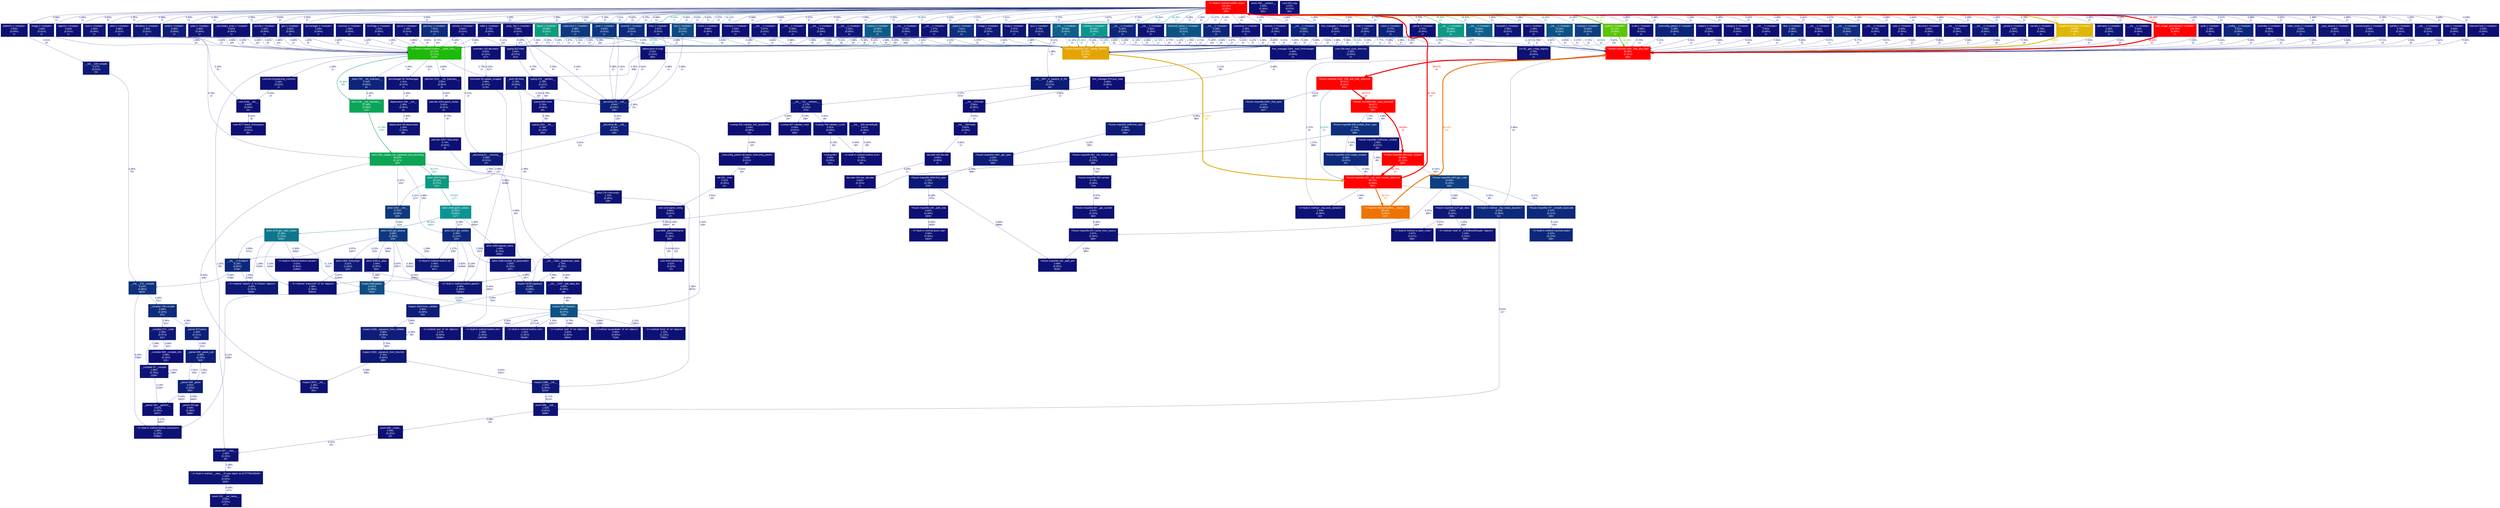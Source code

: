 digraph {
	graph [fontname=Arial, nodesep=0.125, ranksep=0.25];
	node [fontcolor=white, fontname=Arial, height=0, shape=box, style=filled, width=0];
	edge [fontname=Arial];
	0 [color="#0d1f78", fontcolor="#ffffff", fontsize="10.00", label="_parser:972:parse\n4.28%\n(0.11%)\n221×", tooltip="/usr/lib/python3.11/re/_parser.py"];
	0 -> 2 [arrowsize="0.35", color="#0d1e78", fontcolor="#0d1e78", fontsize="10.00", label="4.05%\n221×", labeldistance="0.50", penwidth="0.50"];
	1 [color="#0d2b7c", fontcolor="#ffffff", fontsize="10.00", label="_compiler:738:compile\n6.85%\n(0.15%)\n221×", tooltip="/usr/lib/python3.11/re/_compiler.py"];
	1 -> 0 [arrowsize="0.35", color="#0d1f78", fontcolor="#0d1f78", fontsize="10.00", label="4.28%\n221×", labeldistance="0.50", penwidth="0.50"];
	1 -> 146 [arrowsize="0.35", color="#0d1776", fontcolor="#0d1776", fontsize="10.00", label="2.35%\n221×", labeldistance="0.50", penwidth="0.50"];
	2 [color="#0d1e78", fontcolor="#ffffff", fontsize="10.00", label="_parser:449:_parse_sub\n4.05%\n(0.23%)\n502×", tooltip="/usr/lib/python3.11/re/_parser.py"];
	2 -> 3 [arrowsize="0.35", color="#0d1d78", fontcolor="#0d1d78", fontsize="10.00", label="3.91%\n226×", labeldistance="0.50", penwidth="0.50"];
	3 [color="#0d1d78", fontcolor="#ffffff", fontsize="10.00", label="_parser:509:_parse\n3.91%\n(1.62%)\n550×", tooltip="/usr/lib/python3.11/re/_parser.py"];
	3 -> 2 [arrowsize="0.35", color="#0d1375", fontcolor="#0d1375", fontsize="10.00", label="1.45%\n222×", labeldistance="0.50", penwidth="0.50"];
	3 -> 2714 [arrowsize="0.35", color="#0d0f73", fontcolor="#0d0f73", fontsize="10.00", label="0.53%\n5843×", labeldistance="0.50", penwidth="0.50"];
	3 -> 2762 [arrowsize="0.35", color="#0d0f73", fontcolor="#0d0f73", fontsize="10.00", label="0.43%\n5322×", labeldistance="0.50", penwidth="0.50"];
	5 [color="#0d1676", fontcolor="#ffffff", fontsize="10.00", label="core:206:read_style_directory\n2.26%\n(0.03%)\n2×", tooltip="/usr/lib/python3.11/site-packages/matplotlib/style/core.py"];
	5 -> 30 [arrowsize="0.35", color="#0d1675", fontcolor="#0d1675", fontsize="10.00", label="2.11%\n28×", labeldistance="0.50", penwidth="0.50"];
	7 [color="#0d257a", fontcolor="#ffffff", fontsize="10.00", label="__config__:1:<module>\n5.51%\n(0.00%)\n1×", tooltip="/usr/lib/python3.11/site-packages/numpy/__config__.py"];
	7 -> 2943 [arrowsize="0.35", color="#0d247a", fontcolor="#0d247a", fontsize="10.00", label="5.44%\n1×", labeldistance="0.50", penwidth="0.50"];
	8 [color="#ff0000", fontcolor="#ffffff", fontsize="10.00", label="~:0:<built-in method builtins.exec>\n100.00%\n(0.52%)\n339×", tooltip="~"];
	8 -> 7 [arrowsize="0.35", color="#0d257a", fontcolor="#0d257a", fontsize="10.00", label="5.51%\n1×", labeldistance="0.50", penwidth="0.50"];
	8 -> 31 [arrowsize="0.41", color="#0c6089", fontcolor="#0c6089", fontsize="10.00", label="16.86%\n1×", labeldistance="0.67", penwidth="0.67"];
	8 -> 35 [arrowsize="0.35", color="#0d0f73", fontcolor="#0d0f73", fontsize="10.00", label="0.55%\n1×", labeldistance="0.50", penwidth="0.50"];
	8 -> 39 [arrowsize="0.35", color="#0d0f74", fontcolor="#0d0f74", fontsize="10.00", label="0.62%\n1×", labeldistance="0.50", penwidth="0.50"];
	8 -> 41 [arrowsize="0.35", color="#0d1074", fontcolor="#0d1074", fontsize="10.00", label="0.88%\n1×", labeldistance="0.50", penwidth="0.50"];
	8 -> 43 [arrowsize="0.35", color="#0d1375", fontcolor="#0d1375", fontsize="10.00", label="1.45%\n1×", labeldistance="0.50", penwidth="0.50"];
	8 -> 52 [arrowsize="0.35", color="#0d1174", fontcolor="#0d1174", fontsize="10.00", label="0.98%\n1×", labeldistance="0.50", penwidth="0.50"];
	8 -> 55 [arrowsize="0.38", color="#0c5285", fontcolor="#0c5285", fontsize="10.00", label="14.30%\n1×", labeldistance="0.57", penwidth="0.57"];
	8 -> 194 [arrowsize="0.35", color="#0d0f73", fontcolor="#0d0f73", fontsize="10.00", label="0.59%\n1×", labeldistance="0.50", penwidth="0.50"];
	8 -> 209 [arrowsize="0.35", color="#0d247a", fontcolor="#0d247a", fontsize="10.00", label="5.29%\n1×", labeldistance="0.50", penwidth="0.50"];
	8 -> 215 [arrowsize="0.35", color="#0d1174", fontcolor="#0d1174", fontsize="10.00", label="1.06%\n1×", labeldistance="0.50", penwidth="0.50"];
	8 -> 220 [arrowsize="0.35", color="#0d1074", fontcolor="#0d1074", fontsize="10.00", label="0.70%\n1×", labeldistance="0.50", penwidth="0.50"];
	8 -> 224 [arrowsize="0.35", color="#0d1976", fontcolor="#0d1976", fontsize="10.00", label="2.82%\n1×", labeldistance="0.50", penwidth="0.50"];
	8 -> 227 [arrowsize="0.35", color="#0d1575", fontcolor="#0d1575", fontsize="10.00", label="2.07%\n1×", labeldistance="0.50", penwidth="0.50"];
	8 -> 258 [arrowsize="0.35", color="#0d1375", fontcolor="#0d1375", fontsize="10.00", label="1.48%\n1×", labeldistance="0.50", penwidth="0.50"];
	8 -> 260 [arrowsize="0.35", color="#0d1475", fontcolor="#0d1475", fontsize="10.00", label="1.66%\n1×", labeldistance="0.50", penwidth="0.50"];
	8 -> 268 [arrowsize="0.35", color="#0d1074", fontcolor="#0d1074", fontsize="10.00", label="0.76%\n1×", labeldistance="0.50", penwidth="0.50"];
	8 -> 312 [arrowsize="0.35", color="#0d2179", fontcolor="#0d2179", fontsize="10.00", label="4.68%\n1×", labeldistance="0.50", penwidth="0.50"];
	8 -> 315 [arrowsize="0.35", color="#0d1375", fontcolor="#0d1375", fontsize="10.00", label="1.62%\n1×", labeldistance="0.50", penwidth="0.50"];
	8 -> 319 [arrowsize="0.35", color="#0d1074", fontcolor="#0d1074", fontsize="10.00", label="0.69%\n1×", labeldistance="0.50", penwidth="0.50"];
	8 -> 366 [arrowsize="0.35", color="#0d0f73", fontcolor="#0d0f73", fontsize="10.00", label="0.59%\n1×", labeldistance="0.50", penwidth="0.50"];
	8 -> 372 [arrowsize="0.35", color="#0d1174", fontcolor="#0d1174", fontsize="10.00", label="1.06%\n1×", labeldistance="0.50", penwidth="0.50"];
	8 -> 373 [arrowsize="0.78", color="#5cc508", fontcolor="#5cc508", fontsize="10.00", label="61.15%\n1×", labeldistance="2.45", penwidth="2.45"];
	8 -> 432 [arrowsize="0.35", color="#0d377f", fontcolor="#0d377f", fontsize="10.00", label="9.38%\n1×", labeldistance="0.50", penwidth="0.50"];
	8 -> 433 [arrowsize="0.35", color="#0d1575", fontcolor="#0d1575", fontsize="10.00", label="1.97%\n1×", labeldistance="0.50", penwidth="0.50"];
	8 -> 434 [arrowsize="0.35", color="#0d2f7d", fontcolor="#0d2f7d", fontsize="10.00", label="7.61%\n1×", labeldistance="0.50", penwidth="0.50"];
	8 -> 435 [arrowsize="0.36", color="#0d4b84", fontcolor="#0d4b84", fontsize="10.00", label="13.12%\n1×", labeldistance="0.52", penwidth="0.52"];
	8 -> 436 [arrowsize="0.35", color="#0d2c7c", fontcolor="#0d2c7c", fontsize="10.00", label="7.01%\n1×", labeldistance="0.50", penwidth="0.50"];
	8 -> 437 [arrowsize="0.35", color="#0d2b7c", fontcolor="#0d2b7c", fontsize="10.00", label="6.83%\n1×", labeldistance="0.50", penwidth="0.50"];
	8 -> 447 [arrowsize="0.40", color="#0c5b87", fontcolor="#0c5b87", fontsize="10.00", label="15.95%\n1×", labeldistance="0.64", penwidth="0.64"];
	8 -> 451 [arrowsize="0.35", color="#0d1776", fontcolor="#0d1776", fontsize="10.00", label="2.45%\n1×", labeldistance="0.50", penwidth="0.50"];
	8 -> 482 [arrowsize="0.35", color="#0d1274", fontcolor="#0d1274", fontsize="10.00", label="1.19%\n1×", labeldistance="0.50", penwidth="0.50"];
	8 -> 492 [arrowsize="0.35", color="#0d0f73", fontcolor="#0d0f73", fontsize="10.00", label="0.53%\n1×", labeldistance="0.50", penwidth="0.50"];
	8 -> 495 [arrowsize="0.35", color="#0d1876", fontcolor="#0d1876", fontsize="10.00", label="2.73%\n1×", labeldistance="0.50", penwidth="0.50"];
	8 -> 505 [arrowsize="0.35", color="#0d3e80", fontcolor="#0d3e80", fontsize="10.00", label="10.59%\n1×", labeldistance="0.50", penwidth="0.50"];
	8 -> 510 [arrowsize="0.35", color="#0d2179", fontcolor="#0d2179", fontsize="10.00", label="4.77%\n1×", labeldistance="0.50", penwidth="0.50"];
	8 -> 519 [arrowsize="0.35", color="#0d1074", fontcolor="#0d1074", fontsize="10.00", label="0.85%\n1×", labeldistance="0.50", penwidth="0.50"];
	8 -> 521 [arrowsize="0.35", color="#0d247a", fontcolor="#0d247a", fontsize="10.00", label="5.38%\n1×", labeldistance="0.50", penwidth="0.50"];
	8 -> 537 [arrowsize="0.35", color="#0d0f73", fontcolor="#0d0f73", fontsize="10.00", label="0.59%\n1×", labeldistance="0.50", penwidth="0.50"];
	8 -> 538 [arrowsize="0.35", color="#0d2479", fontcolor="#0d2479", fontsize="10.00", label="5.26%\n1×", labeldistance="0.50", penwidth="0.50"];
	8 -> 564 [arrowsize="0.35", color="#0d1174", fontcolor="#0d1174", fontsize="10.00", label="1.04%\n1×", labeldistance="0.50", penwidth="0.50"];
	8 -> 584 [arrowsize="0.35", color="#0d1575", fontcolor="#0d1575", fontsize="10.00", label="1.95%\n1×", labeldistance="0.50", penwidth="0.50"];
	8 -> 607 [arrowsize="0.51", color="#0c958d", fontcolor="#0c958d", fontsize="10.00", label="26.46%\n1×", labeldistance="1.06", penwidth="1.06"];
	8 -> 628 [arrowsize="0.38", color="#0c5386", fontcolor="#0c5386", fontsize="10.00", label="14.57%\n1×", labeldistance="0.58", penwidth="0.58"];
	8 -> 638 [arrowsize="0.35", color="#0d1776", fontcolor="#0d1776", fontsize="10.00", label="2.54%\n1×", labeldistance="0.50", penwidth="0.50"];
	8 -> 642 [arrowsize="0.35", color="#0d1475", fontcolor="#0d1475", fontsize="10.00", label="1.64%\n1×", labeldistance="0.50", penwidth="0.50"];
	8 -> 652 [arrowsize="0.55", color="#0c9a7e", fontcolor="#0c9a7e", fontsize="10.00", label="29.96%\n1×", labeldistance="1.20", penwidth="1.20"];
	8 -> 654 [arrowsize="0.35", color="#0d1976", fontcolor="#0d1976", fontsize="10.00", label="2.79%\n1×", labeldistance="0.50", penwidth="0.50"];
	8 -> 657 [arrowsize="0.35", color="#0d1074", fontcolor="#0d1074", fontsize="10.00", label="0.70%\n1×", labeldistance="0.50", penwidth="0.50"];
	8 -> 664 [arrowsize="0.35", color="#0d0f74", fontcolor="#0d0f74", fontsize="10.00", label="0.63%\n1×", labeldistance="0.50", penwidth="0.50"];
	8 -> 670 [arrowsize="0.35", color="#0d347e", fontcolor="#0d347e", fontsize="10.00", label="8.63%\n1×", labeldistance="0.50", penwidth="0.50"];
	8 -> 671 [arrowsize="0.35", color="#0d1074", fontcolor="#0d1074", fontsize="10.00", label="0.90%\n1×", labeldistance="0.50", penwidth="0.50"];
	8 -> 672 [arrowsize="0.35", color="#0d1c77", fontcolor="#0d1c77", fontsize="10.00", label="3.49%\n1×", labeldistance="0.50", penwidth="0.50"];
	8 -> 676 [arrowsize="0.35", color="#0d1575", fontcolor="#0d1575", fontsize="10.00", label="2.00%\n1×", labeldistance="0.50", penwidth="0.50"];
	8 -> 677 [arrowsize="0.35", color="#0d1274", fontcolor="#0d1274", fontsize="10.00", label="1.30%\n1×", labeldistance="0.50", penwidth="0.50"];
	8 -> 752 [arrowsize="0.35", color="#0d0f73", fontcolor="#0d0f73", fontsize="10.00", label="0.52%\n1×", labeldistance="0.50", penwidth="0.50"];
	8 -> 759 [arrowsize="0.35", color="#0d2078", fontcolor="#0d2078", fontsize="10.00", label="4.36%\n1×", labeldistance="0.50", penwidth="0.50"];
	8 -> 827 [arrowsize="0.35", color="#0d0f74", fontcolor="#0d0f74", fontsize="10.00", label="0.62%\n1×", labeldistance="0.50", penwidth="0.50"];
	8 -> 877 [arrowsize="0.35", color="#0d1074", fontcolor="#0d1074", fontsize="10.00", label="0.81%\n1×", labeldistance="0.50", penwidth="0.50"];
	8 -> 902 [arrowsize="0.35", color="#0d2c7c", fontcolor="#0d2c7c", fontsize="10.00", label="6.97%\n1×", labeldistance="0.50", penwidth="0.50"];
	8 -> 1025 [arrowsize="0.35", color="#0d1274", fontcolor="#0d1274", fontsize="10.00", label="1.32%\n1×", labeldistance="0.50", penwidth="0.50"];
	8 -> 1028 [arrowsize="0.35", color="#0d1876", fontcolor="#0d1876", fontsize="10.00", label="2.62%\n1×", labeldistance="0.50", penwidth="0.50"];
	8 -> 1030 [arrowsize="0.35", color="#0d1074", fontcolor="#0d1074", fontsize="10.00", label="0.78%\n1×", labeldistance="0.50", penwidth="0.50"];
	8 -> 1034 [arrowsize="0.35", color="#0d1074", fontcolor="#0d1074", fontsize="10.00", label="0.68%\n1×", labeldistance="0.50", penwidth="0.50"];
	8 -> 1036 [arrowsize="0.35", color="#0d0f74", fontcolor="#0d0f74", fontsize="10.00", label="0.64%\n1×", labeldistance="0.50", penwidth="0.50"];
	8 -> 1067 [arrowsize="0.35", color="#0d1074", fontcolor="#0d1074", fontsize="10.00", label="0.86%\n1×", labeldistance="0.50", penwidth="0.50"];
	8 -> 1087 [arrowsize="0.35", color="#0d1074", fontcolor="#0d1074", fontsize="10.00", label="0.73%\n1×", labeldistance="0.50", penwidth="0.50"];
	8 -> 1119 [arrowsize="0.53", color="#0c9885", fontcolor="#0c9885", fontsize="10.00", label="28.46%\n1×", labeldistance="1.14", penwidth="1.14"];
	8 -> 1180 [arrowsize="0.35", color="#0d1876", fontcolor="#0d1876", fontsize="10.00", label="2.58%\n1×", labeldistance="0.50", penwidth="0.50"];
	8 -> 1186 [arrowsize="0.41", color="#0c5f88", fontcolor="#0c5f88", fontsize="10.00", label="16.60%\n1×", labeldistance="0.66", penwidth="0.66"];
	8 -> 1227 [arrowsize="0.35", color="#0d1776", fontcolor="#0d1776", fontsize="10.00", label="2.45%\n1×", labeldistance="0.50", penwidth="0.50"];
	8 -> 1262 [arrowsize="0.35", color="#0d0f74", fontcolor="#0d0f74", fontsize="10.00", label="0.64%\n1×", labeldistance="0.50", penwidth="0.50"];
	8 -> 1263 [arrowsize="0.35", color="#0d1274", fontcolor="#0d1274", fontsize="10.00", label="1.33%\n1×", labeldistance="0.50", penwidth="0.50"];
	8 -> 1408 [arrowsize="0.35", color="#0d1174", fontcolor="#0d1174", fontsize="10.00", label="1.08%\n1×", labeldistance="0.50", penwidth="0.50"];
	8 -> 1788 [arrowsize="0.35", color="#0d1174", fontcolor="#0d1174", fontsize="10.00", label="1.02%\n1×", labeldistance="0.50", penwidth="0.50"];
	8 -> 2137 [arrowsize="0.35", color="#0d1375", fontcolor="#0d1375", fontsize="10.00", label="1.55%\n1×", labeldistance="0.50", penwidth="0.50"];
	8 -> 2139 [arrowsize="0.35", color="#0d1174", fontcolor="#0d1174", fontsize="10.00", label="0.97%\n1×", labeldistance="0.50", penwidth="0.50"];
	8 -> 2148 [arrowsize="0.35", color="#0d1074", fontcolor="#0d1074", fontsize="10.00", label="0.78%\n1×", labeldistance="0.50", penwidth="0.50"];
	8 -> 2190 [arrowsize="0.89", color="#e0b705", fontcolor="#e0b705", fontsize="10.00", label="79.69%\n1×", labeldistance="3.19", penwidth="3.19"];
	8 -> 2244 [arrowsize="0.35", color="#0d1375", fontcolor="#0d1375", fontsize="10.00", label="1.59%\n1×", labeldistance="0.50", penwidth="0.50"];
	8 -> 2304 [arrowsize="0.35", color="#0d1676", fontcolor="#0d1676", fontsize="10.00", label="2.26%\n1×", labeldistance="0.50", penwidth="0.50"];
	8 -> 2310 [arrowsize="0.35", color="#0d0f73", fontcolor="#0d0f73", fontsize="10.00", label="0.53%\n1×", labeldistance="0.50", penwidth="0.50"];
	8 -> 2311 [arrowsize="0.35", color="#0d1676", fontcolor="#0d1676", fontsize="10.00", label="2.32%\n1×", labeldistance="0.50", penwidth="0.50"];
	8 -> 2312 [arrowsize="0.35", color="#0d1676", fontcolor="#0d1676", fontsize="10.00", label="2.22%\n1×", labeldistance="0.50", penwidth="0.50"];
	8 -> 2462 [arrowsize="0.35", color="#0d1275", fontcolor="#0d1275", fontsize="10.00", label="1.37%\n1×", labeldistance="0.50", penwidth="0.50"];
	8 -> 2642 [arrowsize="1.00", color="#ff0000", fontcolor="#ff0000", fontsize="10.00", label="100.00%\n1×", labeldistance="4.00", penwidth="4.00"];
	8 -> 2693 [arrowsize="0.35", color="#0d1274", fontcolor="#0d1274", fontsize="10.00", label="1.33%\n1×", labeldistance="0.50", penwidth="0.50"];
	30 [color="#0d1c77", fontcolor="#ffffff", fontsize="10.00", label="__init__:847:_rc_params_in_file\n3.49%\n(0.57%)\n30×", tooltip="/usr/lib/python3.11/site-packages/matplotlib/__init__.py"];
	30 -> 358 [arrowsize="0.35", color="#0d1676", fontcolor="#0d1676", fontsize="10.00", label="2.17%\n973×", labeldistance="0.50", penwidth="0.50"];
	31 [color="#0c6089", fontcolor="#ffffff", fontsize="10.00", label="__init__:1:<module>\n16.86%\n(0.02%)\n1×", tooltip="/usr/lib/python3.11/site-packages/matplotlib/__init__.py"];
	31 -> 30 [arrowsize="0.35", color="#0d1275", fontcolor="#0d1275", fontsize="10.00", label="1.38%\n2×", labeldistance="0.50", penwidth="0.50"];
	31 -> 2943 [arrowsize="0.35", color="#0d1c77", fontcolor="#0d1c77", fontsize="10.00", label="3.59%\n8×", labeldistance="0.50", penwidth="0.50"];
	31 -> 2950 [arrowsize="0.35", color="#0d4181", fontcolor="#0d4181", fontsize="10.00", label="11.19%\n3×", labeldistance="0.50", penwidth="0.50"];
	33 [color="#0d1074", fontcolor="#ffffff", fontsize="10.00", label="__init__:350:namedtuple\n0.67%\n(0.26%)\n40×", tooltip="/usr/lib/python3.11/collections/__init__.py"];
	33 -> 783 [arrowsize="0.35", color="#0d0e73", fontcolor="#0d0e73", fontsize="10.00", label="0.34%\n40×", labeldistance="0.50", penwidth="0.50"];
	35 [color="#0d0f73", fontcolor="#ffffff", fontsize="10.00", label="platform:1:<module>\n0.55%\n(0.00%)\n1×", tooltip="/usr/lib/python3.11/platform.py"];
	35 -> 68 [arrowsize="0.35", color="#0d0f73", fontcolor="#0d0f73", fontsize="10.00", label="0.51%\n9×", labeldistance="0.50", penwidth="0.50"];
	39 [color="#0d0f74", fontcolor="#ffffff", fontsize="10.00", label="version:1:<module>\n0.62%\n(0.01%)\n1×", tooltip="/usr/lib/python3.11/site-packages/packaging/version.py"];
	39 -> 76 [arrowsize="0.35", color="#0d0f73", fontcolor="#0d0f73", fontsize="10.00", label="0.43%\n3×", labeldistance="0.50", penwidth="0.50"];
	39 -> 127 [arrowsize="0.35", color="#0d0d73", fontcolor="#0d0d73", fontsize="10.00", label="0.11%\n24×", labeldistance="0.50", penwidth="0.50"];
	41 [color="#0d1074", fontcolor="#ffffff", fontsize="10.00", label="artist:1:<module>\n0.88%\n(0.01%)\n1×", tooltip="/usr/lib/python3.11/site-packages/matplotlib/artist.py"];
	41 -> 76 [arrowsize="0.35", color="#0d0d73", fontcolor="#0d0d73", fontsize="10.00", label="0.10%\n3×", labeldistance="0.50", penwidth="0.50"];
	41 -> 168 [arrowsize="0.35", color="#0d1074", fontcolor="#0d1074", fontsize="10.00", label="0.75%\n1×", labeldistance="0.50", penwidth="0.50"];
	43 [color="#0d1375", fontcolor="#ffffff", fontsize="10.00", label="font_manager:1:<module>\n1.45%\n(0.01%)\n1×", tooltip="/usr/lib/python3.11/site-packages/matplotlib/font_manager.py"];
	43 -> 622 [arrowsize="0.35", color="#0d1074", fontcolor="#0d1074", fontsize="10.00", label="0.69%\n1×", labeldistance="0.50", penwidth="0.50"];
	43 -> 2943 [arrowsize="0.35", color="#0d0e73", fontcolor="#0d0e73", fontsize="10.00", label="0.38%\n1×", labeldistance="0.50", penwidth="0.50"];
	43 -> 2950 [arrowsize="0.35", color="#0d0e73", fontcolor="#0d0e73", fontsize="10.00", label="0.19%\n2×", labeldistance="0.50", penwidth="0.50"];
	52 [color="#0d1174", fontcolor="#ffffff", fontsize="10.00", label="overrides:1:<module>\n0.98%\n(0.01%)\n1×", tooltip="/usr/lib/python3.11/site-packages/numpy/core/overrides.py"];
	52 -> 2943 [arrowsize="0.35", color="#0d1174", fontcolor="#0d1174", fontsize="10.00", label="0.95%\n2×", labeldistance="0.50", penwidth="0.50"];
	53 [color="#0d1375", fontcolor="#ffffff", fontsize="10.00", label="~:0:<built-in method _imp.exec_dynamic>\n1.54%\n(0.45%)\n50×", tooltip="~"];
	53 -> 2943 [arrowsize="0.35", color="#0d1274", fontcolor="#0d1274", fontsize="10.00", label="1.27%\n4×", labeldistance="0.50", penwidth="0.50"];
	55 [color="#0c5285", fontcolor="#ffffff", fontsize="10.00", label="__init__:1:<module>\n14.30%\n(0.03%)\n1×", tooltip="/usr/lib/python3.11/site-packages/numpy/__init__.py"];
	55 -> 2943 [arrowsize="0.35", color="#0d267a", fontcolor="#0d267a", fontsize="10.00", label="5.72%\n3×", labeldistance="0.50", penwidth="0.50"];
	55 -> 2950 [arrowsize="0.35", color="#0d327d", fontcolor="#0d327d", fontsize="10.00", label="8.30%\n18×", labeldistance="0.50", penwidth="0.50"];
	66 [color="#0d0f74", fontcolor="#ffffff", fontsize="10.00", label="_compiler:509:_compile_info\n0.59%\n(0.15%)\n221×", tooltip="/usr/lib/python3.11/re/_compiler.py"];
	67 [color="#0d317d", fontcolor="#ffffff", fontsize="10.00", label="__init__:272:_compile\n8.12%\n(0.80%)\n6815×", tooltip="/usr/lib/python3.11/re/__init__.py"];
	67 -> 1 [arrowsize="0.35", color="#0d2b7c", fontcolor="#0d2b7c", fontsize="10.00", label="6.85%\n221×", labeldistance="0.50", penwidth="0.50"];
	67 -> 2953 [arrowsize="0.35", color="#0d0e73", fontcolor="#0d0e73", fontsize="10.00", label="0.20%\n7036×", labeldistance="0.50", penwidth="0.50"];
	68 [color="#0d1b77", fontcolor="#ffffff", fontsize="10.00", label="__init__:225:compile\n3.27%\n(0.01%)\n73×", tooltip="/usr/lib/python3.11/re/__init__.py"];
	68 -> 67 [arrowsize="0.35", color="#0d1b77", fontcolor="#0d1b77", fontsize="10.00", label="3.26%\n73×", labeldistance="0.50", penwidth="0.50"];
	70 [color="#0d287b", fontcolor="#ffffff", fontsize="10.00", label="__init__:173:search\n6.16%\n(0.55%)\n5768×", tooltip="/usr/lib/python3.11/re/__init__.py"];
	70 -> 67 [arrowsize="0.35", color="#0d2079", fontcolor="#0d2079", fontsize="10.00", label="4.58%\n5768×", labeldistance="0.50", penwidth="0.50"];
	70 -> 3079 [arrowsize="0.35", color="#0d1174", fontcolor="#0d1174", fontsize="10.00", label="1.03%\n5768×", labeldistance="0.50", penwidth="0.50"];
	73 [color="#0d1375", fontcolor="#ffffff", fontsize="10.00", label="enum:497:__new__\n1.45%\n(0.15%)\n42×", tooltip="/usr/lib/python3.11/enum.py"];
	73 -> 80 [arrowsize="0.35", color="#0d1174", fontcolor="#0d1174", fontsize="10.00", label="1.08%\n42×", labeldistance="0.50", penwidth="0.50"];
	74 [color="#0d0f73", fontcolor="#ffffff", fontsize="10.00", label="enum:839:_create_\n0.58%\n(0.02%)\n13×", tooltip="/usr/lib/python3.11/enum.py"];
	74 -> 73 [arrowsize="0.35", color="#0d0e73", fontcolor="#0d0e73", fontsize="10.00", label="0.41%\n13×", labeldistance="0.50", penwidth="0.50"];
	76 [color="#1dba09", fontcolor="#ffffff", fontsize="10.00", label="~:0:<built-in method builtins.__build_class__>\n52.75%\n(2.71%)\n1275×", tooltip="~"];
	76 -> 73 [arrowsize="0.35", color="#0d1174", fontcolor="#0d1174", fontsize="10.00", label="1.02%\n25×", labeldistance="0.50", penwidth="0.50"];
	76 -> 379 [arrowsize="0.35", color="#0d1876", fontcolor="#0d1876", fontsize="10.00", label="2.73%\n1×", labeldistance="0.50", penwidth="0.50"];
	76 -> 557 [arrowsize="0.35", color="#0d1174", fontcolor="#0d1174", fontsize="10.00", label="1.04%\n1×", labeldistance="0.50", penwidth="0.50"];
	76 -> 630 [arrowsize="0.35", color="#0d1074", fontcolor="#0d1074", fontsize="10.00", label="0.82%\n3×", labeldistance="0.50", penwidth="0.50"];
	76 -> 633 [arrowsize="0.35", color="#0d1274", fontcolor="#0d1274", fontsize="10.00", label="1.31%\n1×", labeldistance="0.50", penwidth="0.50"];
	76 -> 1167 [arrowsize="0.35", color="#0d247a", fontcolor="#0d247a", fontsize="10.00", label="5.44%\n9×", labeldistance="0.50", penwidth="0.50"];
	76 -> 1388 [arrowsize="0.57", color="#0b9d74", fontcolor="#0b9d74", fontsize="10.00", label="31.95%\n95×", labeldistance="1.28", penwidth="1.28"];
	79 [color="#0d1174", fontcolor="#ffffff", fontsize="10.00", label="enum:242:__set_name__\n0.93%\n(0.62%)\n477×", tooltip="/usr/lib/python3.11/enum.py"];
	80 [color="#0d1375", fontcolor="#ffffff", fontsize="10.00", label="~:0:<built-in method __new__ of type object at 0x7f775b156540>\n1.44%\n(0.50%)\n3425×", tooltip="~"];
	80 -> 79 [arrowsize="0.35", color="#0d1174", fontcolor="#0d1174", fontsize="10.00", label="0.93%\n477×", labeldistance="0.50", penwidth="0.50"];
	81 [color="#0d1375", fontcolor="#ffffff", fontsize="10.00", label="enum:686:__call__\n1.42%\n(0.62%)\n6690×", tooltip="/usr/lib/python3.11/enum.py"];
	81 -> 74 [arrowsize="0.35", color="#0d0f73", fontcolor="#0d0f73", fontsize="10.00", label="0.58%\n13×", labeldistance="0.50", penwidth="0.50"];
	82 [color="#0d0f73", fontcolor="#ffffff", fontsize="10.00", label="enum:365:__setitem__\n0.54%\n(0.26%)\n601×", tooltip="/usr/lib/python3.11/enum.py"];
	119 [color="#0d1475", fontcolor="#ffffff", fontsize="10.00", label="_compiler:37:_compile\n1.69%\n(0.79%)\n1200×", tooltip="/usr/lib/python3.11/re/_compiler.py"];
	119 -> 119 [arrowsize="0.35", color="#0d1174", fontcolor="#0d1174", fontsize="10.00", label="1.01%\n589×", labeldistance="0.50", penwidth="0.50"];
	119 -> 2762 [arrowsize="0.35", color="#0d0d73", fontcolor="#0d0d73", fontsize="10.00", label="0.14%\n2134×", labeldistance="0.50", penwidth="0.50"];
	121 [color="#0d0f73", fontcolor="#ffffff", fontsize="10.00", label="core:522:copy\n0.57%\n(0.07%)\n461×", tooltip="/usr/lib/python3.11/site-packages/pyparsing/core.py"];
	127 [color="#0d1475", fontcolor="#ffffff", fontsize="10.00", label="typing:352:inner\n1.84%\n(0.07%)\n412×", tooltip="/usr/lib/python3.11/typing.py"];
	127 -> 191 [arrowsize="0.35", color="#0d1074", fontcolor="#0d1074", fontsize="10.00", label="0.79%\n94×", labeldistance="0.50", penwidth="0.50"];
	129 [color="#0d1876", fontcolor="#ffffff", fontsize="10.00", label="inspect:2333:_signature_from_function\n2.76%\n(0.92%)\n690×", tooltip="/usr/lib/python3.11/inspect.py"];
	129 -> 165 [arrowsize="0.35", color="#0d1074", fontcolor="#0d1074", fontsize="10.00", label="0.91%\n2321×", labeldistance="0.50", penwidth="0.50"];
	129 -> 174 [arrowsize="0.35", color="#0d0f73", fontcolor="#0d0f73", fontsize="10.00", label="0.56%\n690×", labeldistance="0.50", penwidth="0.50"];
	130 [color="#0c5285", fontcolor="#ffffff", fontsize="10.00", label="inspect:867:cleandoc\n14.34%\n(8.97%)\n7306×", tooltip="/usr/lib/python3.11/inspect.py"];
	130 -> 1224 [arrowsize="0.35", color="#0d0e73", fontcolor="#0d0e73", fontsize="10.00", label="0.35%\n7306×", labeldistance="0.50", penwidth="0.50"];
	130 -> 1611 [arrowsize="0.35", color="#0d1174", fontcolor="#0d1174", fontsize="10.00", label="1.10%\n127713×", labeldistance="0.50", penwidth="0.50"];
	130 -> 2965 [arrowsize="0.35", color="#0d1274", fontcolor="#0d1274", fontsize="10.00", label="1.23%\n52377×", labeldistance="0.50", penwidth="0.50"];
	130 -> 2974 [arrowsize="0.35", color="#0d1074", fontcolor="#0d1074", fontsize="10.00", label="0.75%\n7306×", labeldistance="0.50", penwidth="0.50"];
	130 -> 2978 [arrowsize="0.35", color="#0d0f74", fontcolor="#0d0f74", fontsize="10.00", label="0.65%\n7306×", labeldistance="0.50", penwidth="0.50"];
	130 -> 2983 [arrowsize="0.35", color="#0d1174", fontcolor="#0d1174", fontsize="10.00", label="1.12%\n77822×", labeldistance="0.50", penwidth="0.50"];
	131 [color="#0d1174", fontcolor="#ffffff", fontsize="10.00", label="__init__:1347:_add_data_doc\n0.92%\n(0.04%)\n48×", tooltip="/usr/lib/python3.11/site-packages/matplotlib/__init__.py"];
	131 -> 130 [arrowsize="0.35", color="#0d1074", fontcolor="#0d1074", fontsize="10.00", label="0.85%\n48×", labeldistance="0.50", penwidth="0.50"];
	134 [color="#0d1e78", fontcolor="#ffffff", fontsize="10.00", label="_docstring:38:__call__\n4.11%\n(0.09%)\n136×", tooltip="/usr/lib/python3.11/site-packages/matplotlib/_docstring.py"];
	134 -> 130 [arrowsize="0.35", color="#0d1174", fontcolor="#0d1174", fontsize="10.00", label="1.01%\n134×", labeldistance="0.50", penwidth="0.50"];
	134 -> 481 [arrowsize="0.35", color="#0d1977", fontcolor="#0d1977", fontsize="10.00", label="3.01%\n11×", labeldistance="0.50", penwidth="0.50"];
	135 [color="#0d4e84", fontcolor="#ffffff", fontsize="10.00", label="inspect:848:getdoc\n13.61%\n(0.88%)\n7315×", tooltip="/usr/lib/python3.11/inspect.py"];
	135 -> 130 [arrowsize="0.35", color="#0d4683", fontcolor="#0d4683", fontsize="10.00", label="12.22%\n7028×", labeldistance="0.50", penwidth="0.50"];
	135 -> 2953 [arrowsize="0.35", color="#0d0d73", fontcolor="#0d0d73", fontsize="10.00", label="0.11%\n7058×", labeldistance="0.50", penwidth="0.50"];
	146 [color="#0d1776", fontcolor="#ffffff", fontsize="10.00", label="_compiler:571:_code\n2.35%\n(0.07%)\n221×", tooltip="/usr/lib/python3.11/re/_compiler.py"];
	146 -> 66 [arrowsize="0.35", color="#0d0f74", fontcolor="#0d0f74", fontsize="10.00", label="0.59%\n221×", labeldistance="0.50", penwidth="0.50"];
	146 -> 119 [arrowsize="0.35", color="#0d1475", fontcolor="#0d1475", fontsize="10.00", label="1.69%\n221×", labeldistance="0.50", penwidth="0.50"];
	153 [color="#0d1d78", fontcolor="#ffffff", fontsize="10.00", label="inspect:2428:_signature_from_callable\n3.86%\n(0.58%)\n770×", tooltip="/usr/lib/python3.11/inspect.py"];
	153 -> 129 [arrowsize="0.35", color="#0d1876", fontcolor="#0d1876", fontsize="10.00", label="2.76%\n690×", labeldistance="0.50", penwidth="0.50"];
	153 -> 153 [arrowsize="0.35", color="#0d0e73", fontcolor="#0d0e73", fontsize="10.00", label="0.36%\n66×", labeldistance="0.50", penwidth="0.50"];
	165 [color="#0d1776", fontcolor="#ffffff", fontsize="10.00", label="inspect:2686:__init__\n2.37%\n(1.35%)\n6210×", tooltip="/usr/lib/python3.11/inspect.py"];
	165 -> 81 [arrowsize="0.35", color="#0d1074", fontcolor="#0d1074", fontsize="10.00", label="0.71%\n6210×", labeldistance="0.50", penwidth="0.50"];
	166 [color="#0d1475", fontcolor="#ffffff", fontsize="10.00", label="__init__:1391:_preprocess_data\n1.73%\n(0.13%)\n94×", tooltip="/usr/lib/python3.11/site-packages/matplotlib/__init__.py"];
	166 -> 131 [arrowsize="0.35", color="#0d1174", fontcolor="#0d1174", fontsize="10.00", label="0.92%\n48×", labeldistance="0.50", penwidth="0.50"];
	166 -> 2645 [arrowsize="0.35", color="#0d0f73", fontcolor="#0d0f73", fontsize="10.00", label="0.49%\n48×", labeldistance="0.50", penwidth="0.50"];
	167 [color="#0d1475", fontcolor="#ffffff", fontsize="10.00", label="artist:170:<listcomp>\n1.70%\n(0.35%)\n105×", tooltip="/usr/lib/python3.11/site-packages/matplotlib/artist.py"];
	167 -> 165 [arrowsize="0.35", color="#0d1274", fontcolor="#0d1274", fontsize="10.00", label="1.35%\n3672×", labeldistance="0.50", penwidth="0.50"];
	168 [color="#0ba555", fontcolor="#ffffff", fontsize="10.00", label="artist:159:_update_set_signature_and_docstring\n38.04%\n(0.11%)\n105×", tooltip="/usr/lib/python3.11/site-packages/matplotlib/artist.py"];
	168 -> 167 [arrowsize="0.35", color="#0d1475", fontcolor="#0d1475", fontsize="10.00", label="1.70%\n105×", labeldistance="0.50", penwidth="0.50"];
	168 -> 174 [arrowsize="0.35", color="#0d0f73", fontcolor="#0d0f73", fontsize="10.00", label="0.54%\n105×", labeldistance="0.50", penwidth="0.50"];
	168 -> 374 [arrowsize="0.51", color="#0c958f", fontcolor="#0c958f", fontsize="10.00", label="26.07%\n105×", labeldistance="1.04", penwidth="1.04"];
	168 -> 606 [arrowsize="0.35", color="#0d257a", fontcolor="#0d257a", fontsize="10.00", label="5.57%\n105×", labeldistance="0.50", penwidth="0.50"];
	168 -> 1395 [arrowsize="0.35", color="#0d1e78", fontcolor="#0d1e78", fontsize="10.00", label="3.98%\n105×", labeldistance="0.50", penwidth="0.50"];
	173 [color="#0d1e78", fontcolor="#ffffff", fontsize="10.00", label="inspect:3024:from_callable\n3.95%\n(0.09%)\n704×", tooltip="/usr/lib/python3.11/inspect.py"];
	173 -> 153 [arrowsize="0.35", color="#0d1d78", fontcolor="#0d1d78", fontsize="10.00", label="3.86%\n704×", labeldistance="0.50", penwidth="0.50"];
	174 [color="#0d1274", fontcolor="#ffffff", fontsize="10.00", label="inspect:2972:__init__\n1.28%\n(0.94%)\n931×", tooltip="/usr/lib/python3.11/inspect.py"];
	176 [color="#0d1074", fontcolor="#ffffff", fontsize="10.00", label="patches:2257:<listcomp>\n0.74%\n(0.02%)\n6×", tooltip="/usr/lib/python3.11/site-packages/matplotlib/patches.py"];
	176 -> 2645 [arrowsize="0.35", color="#0d0f74", fontcolor="#0d0f74", fontsize="10.00", label="0.59%\n62×", labeldistance="0.50", penwidth="0.50"];
	180 [color="#0d1074", fontcolor="#ffffff", fontsize="10.00", label="typing:1353:__init__\n0.79%\n(0.13%)\n254×", tooltip="/usr/lib/python3.11/typing.py"];
	190 [color="#0d1074", fontcolor="#ffffff", fontsize="10.00", label="typing:658:Union\n0.75%\n(0.06%)\n94×", tooltip="/usr/lib/python3.11/typing.py"];
	190 -> 180 [arrowsize="0.35", color="#0d0e73", fontcolor="#0d0e73", fontsize="10.00", label="0.33%\n94×", labeldistance="0.50", penwidth="0.50"];
	191 [color="#0d1074", fontcolor="#ffffff", fontsize="10.00", label="typing:479:__getitem__\n0.79%\n(0.01%)\n107×", tooltip="/usr/lib/python3.11/typing.py"];
	191 -> 190 [arrowsize="0.35", color="#0d1074", fontcolor="#0d1074", fontsize="10.00", label="0.75%\n94×", labeldistance="0.50", penwidth="0.50"];
	194 [color="#0d0f73", fontcolor="#ffffff", fontsize="10.00", label="_array_like:1:<module>\n0.59%\n(0.01%)\n1×", tooltip="/usr/lib/python3.11/site-packages/numpy/_typing/_array_like.py"];
	194 -> 127 [arrowsize="0.35", color="#0d0f73", fontcolor="#0d0f73", fontsize="10.00", label="0.55%\n47×", labeldistance="0.50", penwidth="0.50"];
	208 [color="#0d1074", fontcolor="#ffffff", fontsize="10.00", label="overrides:142:decorator\n0.82%\n(0.12%)\n317×", tooltip="/usr/lib/python3.11/site-packages/numpy/core/overrides.py"];
	208 -> 2810 [arrowsize="0.35", color="#0d0e73", fontcolor="#0d0e73", fontsize="10.00", label="0.22%\n317×", labeldistance="0.50", penwidth="0.50"];
	209 [color="#0d247a", fontcolor="#ffffff", fontsize="10.00", label="__init__:1:<module>\n5.29%\n(0.02%)\n1×", tooltip="/usr/lib/python3.11/site-packages/numpy/core/__init__.py"];
	209 -> 2950 [arrowsize="0.35", color="#0d2379", fontcolor="#0d2379", fontsize="10.00", label="5.18%\n19×", labeldistance="0.50", penwidth="0.50"];
	215 [color="#0d1174", fontcolor="#ffffff", fontsize="10.00", label="multiarray:1:<module>\n1.06%\n(0.01%)\n1×", tooltip="/usr/lib/python3.11/site-packages/numpy/core/multiarray.py"];
	215 -> 2950 [arrowsize="0.35", color="#0d1174", fontcolor="#0d1174", fontsize="10.00", label="1.01%\n2×", labeldistance="0.50", penwidth="0.50"];
	220 [color="#0d1074", fontcolor="#ffffff", fontsize="10.00", label="numeric:1:<module>\n0.70%\n(0.03%)\n1×", tooltip="/usr/lib/python3.11/site-packages/numpy/core/numeric.py"];
	220 -> 2950 [arrowsize="0.35", color="#0d0f74", fontcolor="#0d0f74", fontsize="10.00", label="0.60%\n9×", labeldistance="0.50", penwidth="0.50"];
	224 [color="#0d1976", fontcolor="#ffffff", fontsize="10.00", label="index_tricks:1:<module>\n2.82%\n(0.01%)\n1×", tooltip="/usr/lib/python3.11/site-packages/numpy/lib/index_tricks.py"];
	224 -> 2943 [arrowsize="0.35", color="#0d1876", fontcolor="#0d1876", fontsize="10.00", label="2.78%\n2×", labeldistance="0.50", penwidth="0.50"];
	227 [color="#0d1575", fontcolor="#ffffff", fontsize="10.00", label="linalg:1:<module>\n2.07%\n(0.01%)\n1×", tooltip="/usr/lib/python3.11/site-packages/numpy/linalg/linalg.py"];
	227 -> 76 [arrowsize="0.35", color="#0d0d73", fontcolor="#0d0d73", fontsize="10.00", label="0.11%\n6×", labeldistance="0.50", penwidth="0.50"];
	227 -> 2943 [arrowsize="0.35", color="#0d1475", fontcolor="#0d1475", fontsize="10.00", label="1.78%\n2×", labeldistance="0.50", penwidth="0.50"];
	227 -> 2950 [arrowsize="0.35", color="#0d0d73", fontcolor="#0d0d73", fontsize="10.00", label="0.11%\n5×", labeldistance="0.50", penwidth="0.50"];
	258 [color="#0d1375", fontcolor="#ffffff", fontsize="10.00", label="_type_aliases:1:<module>\n1.48%\n(0.01%)\n1×", tooltip="/usr/lib/python3.11/site-packages/numpy/core/_type_aliases.py"];
	258 -> 2943 [arrowsize="0.35", color="#0d1375", fontcolor="#0d1375", fontsize="10.00", label="1.43%\n2×", labeldistance="0.50", penwidth="0.50"];
	260 [color="#0d1475", fontcolor="#ffffff", fontsize="10.00", label="numerictypes:1:<module>\n1.66%\n(0.01%)\n1×", tooltip="/usr/lib/python3.11/site-packages/numpy/core/numerictypes.py"];
	260 -> 2943 [arrowsize="0.35", color="#0d1475", fontcolor="#0d1475", fontsize="10.00", label="1.63%\n3×", labeldistance="0.50", penwidth="0.50"];
	268 [color="#0d1074", fontcolor="#ffffff", fontsize="10.00", label="pathlib:1:<module>\n0.76%\n(0.01%)\n1×", tooltip="/usr/lib/python3.11/pathlib.py"];
	268 -> 2943 [arrowsize="0.35", color="#0d1074", fontcolor="#0d1074", fontsize="10.00", label="0.71%\n3×", labeldistance="0.50", penwidth="0.50"];
	303 [color="#0d0f73", fontcolor="#ffffff", fontsize="10.00", label="deprecation:9:wrap\n0.51%\n(0.12%)\n406×", tooltip="/usr/lib/python3.11/site-packages/scipy/_lib/deprecation.py"];
	303 -> 2810 [arrowsize="0.35", color="#0d0e73", fontcolor="#0d0e73", fontsize="10.00", label="0.32%\n406×", labeldistance="0.50", penwidth="0.50"];
	305 [color="#0d1575", fontcolor="#ffffff", fontsize="10.00", label="~:0:<built-in method builtins.getattr>\n2.00%\n(1.90%)\n73532×", tooltip="~"];
	312 [color="#0d2179", fontcolor="#ffffff", fontsize="10.00", label="__init__:1:<module>\n4.68%\n(0.02%)\n1×", tooltip="/usr/lib/python3.11/site-packages/numpy/lib/__init__.py"];
	312 -> 2950 [arrowsize="0.35", color="#0d2179", fontcolor="#0d2179", fontsize="10.00", label="4.65%\n18×", labeldistance="0.50", penwidth="0.50"];
	315 [color="#0d1375", fontcolor="#ffffff", fontsize="10.00", label="__init__:1:<module>\n1.62%\n(0.01%)\n1×", tooltip="/usr/lib/python3.11/site-packages/numpy/_typing/__init__.py"];
	315 -> 2943 [arrowsize="0.35", color="#0d1375", fontcolor="#0d1375", fontsize="10.00", label="1.59%\n8×", labeldistance="0.50", penwidth="0.50"];
	319 [color="#0d1074", fontcolor="#ffffff", fontsize="10.00", label="utils:1:<module>\n0.69%\n(0.00%)\n1×", tooltip="/usr/lib/python3.11/site-packages/numpy/lib/utils.py"];
	319 -> 2943 [arrowsize="0.35", color="#0d0f74", fontcolor="#0d0f74", fontsize="10.00", label="0.62%\n1×", labeldistance="0.50", penwidth="0.50"];
	358 [color="#0d1676", fontcolor="#ffffff", fontsize="10.00", label="__init__:711:__setitem__\n2.17%\n(0.15%)\n973×", tooltip="/usr/lib/python3.11/site-packages/matplotlib/__init__.py"];
	358 -> 484 [arrowsize="0.35", color="#0d0e73", fontcolor="#0d0e73", fontsize="10.00", label="0.24%\n158×", labeldistance="0.50", penwidth="0.50"];
	358 -> 498 [arrowsize="0.35", color="#0d1174", fontcolor="#0d1174", fontsize="10.00", label="0.91%\n18×", labeldistance="0.50", penwidth="0.50"];
	358 -> 539 [arrowsize="0.35", color="#0d0f74", fontcolor="#0d0f74", fontsize="10.00", label="0.64%\n13×", labeldistance="0.50", penwidth="0.50"];
	366 [color="#0d0f73", fontcolor="#ffffff", fontsize="10.00", label="__init__:1:<module>\n0.59%\n(0.01%)\n1×", tooltip="/usr/lib/python3.11/logging/__init__.py"];
	366 -> 76 [arrowsize="0.35", color="#0d0e73", fontcolor="#0d0e73", fontsize="10.00", label="0.28%\n18×", labeldistance="0.50", penwidth="0.50"];
	366 -> 2943 [arrowsize="0.35", color="#0d0e73", fontcolor="#0d0e73", fontsize="10.00", label="0.29%\n2×", labeldistance="0.50", penwidth="0.50"];
	372 [color="#0d1174", fontcolor="#ffffff", fontsize="10.00", label="cm:1:<module>\n1.06%\n(0.01%)\n1×", tooltip="/usr/lib/python3.11/site-packages/matplotlib/cm.py"];
	372 -> 425 [arrowsize="0.35", color="#0d1074", fontcolor="#0d1074", fontsize="10.00", label="0.78%\n1×", labeldistance="0.50", penwidth="0.50"];
	372 -> 2943 [arrowsize="0.35", color="#0d0d73", fontcolor="#0d0d73", fontsize="10.00", label="0.17%\n1×", labeldistance="0.50", penwidth="0.50"];
	373 [color="#5cc508", fontcolor="#ffffff", fontsize="10.00", label="pyplot:1:<module>\n61.15%\n(0.05%)\n1×", tooltip="/usr/lib/python3.11/site-packages/matplotlib/pyplot.py"];
	373 -> 2943 [arrowsize="0.76", color="#46c208", fontcolor="#46c208", fontsize="10.00", label="58.36%\n3×", labeldistance="2.33", penwidth="2.33"];
	373 -> 2950 [arrowsize="0.35", color="#0d1876", fontcolor="#0d1876", fontsize="10.00", label="2.61%\n10×", labeldistance="0.50", penwidth="0.50"];
	374 [color="#0c9982", fontcolor="#ffffff", fontsize="10.00", label="artist:1837:kwdoc\n29.15%\n(0.07%)\n117×", tooltip="/usr/lib/python3.11/site-packages/matplotlib/artist.py"];
	374 -> 606 [arrowsize="0.35", color="#0d1e78", fontcolor="#0d1e78", fontsize="10.00", label="4.11%\n117×", labeldistance="0.50", penwidth="0.50"];
	374 -> 615 [arrowsize="0.50", color="#0c9393", fontcolor="#0c9393", fontsize="10.00", label="24.92%\n117×", labeldistance="1.00", penwidth="1.00"];
	379 [color="#0d1876", fontcolor="#ffffff", fontsize="10.00", label="_axes:46:Axes\n2.73%\n(0.03%)\n1×", tooltip="/usr/lib/python3.11/site-packages/matplotlib/axes/_axes.py"];
	379 -> 166 [arrowsize="0.35", color="#0d1375", fontcolor="#0d1375", fontsize="10.00", label="1.49%\n74×", labeldistance="0.50", penwidth="0.50"];
	379 -> 1947 [arrowsize="0.35", color="#0d1274", fontcolor="#0d1274", fontsize="10.00", label="1.22%\n44×", labeldistance="0.50", penwidth="0.50"];
	425 [color="#0d1074", fontcolor="#ffffff", fontsize="10.00", label="cm:32:_gen_cmap_registry\n0.78%\n(0.02%)\n1×", tooltip="/usr/lib/python3.11/site-packages/matplotlib/cm.py"];
	432 [color="#0d377f", fontcolor="#ffffff", fontsize="10.00", label="collections:1:<module>\n9.38%\n(0.01%)\n1×", tooltip="/usr/lib/python3.11/site-packages/matplotlib/collections.py"];
	432 -> 76 [arrowsize="0.35", color="#0d287b", fontcolor="#0d287b", fontsize="10.00", label="6.26%\n17×", labeldistance="0.50", penwidth="0.50"];
	432 -> 2950 [arrowsize="0.35", color="#0d1a77", fontcolor="#0d1a77", fontsize="10.00", label="3.08%\n1×", labeldistance="0.50", penwidth="0.50"];
	433 [color="#0d1575", fontcolor="#ffffff", fontsize="10.00", label="lines:1:<module>\n1.97%\n(0.01%)\n1×", tooltip="/usr/lib/python3.11/site-packages/matplotlib/lines.py"];
	433 -> 76 [arrowsize="0.35", color="#0d1375", fontcolor="#0d1375", fontsize="10.00", label="1.41%\n3×", labeldistance="0.50", penwidth="0.50"];
	433 -> 1947 [arrowsize="0.35", color="#0d0e73", fontcolor="#0d0e73", fontsize="10.00", label="0.36%\n1×", labeldistance="0.50", penwidth="0.50"];
	433 -> 2943 [arrowsize="0.35", color="#0d0d73", fontcolor="#0d0d73", fontsize="10.00", label="0.16%\n1×", labeldistance="0.50", penwidth="0.50"];
	434 [color="#0d2f7d", fontcolor="#ffffff", fontsize="10.00", label="_base:1:<module>\n7.61%\n(0.01%)\n1×", tooltip="/usr/lib/python3.11/site-packages/matplotlib/axes/_base.py"];
	434 -> 76 [arrowsize="0.35", color="#0d1274", fontcolor="#0d1274", fontsize="10.00", label="1.30%\n4×", labeldistance="0.50", penwidth="0.50"];
	434 -> 2943 [arrowsize="0.35", color="#0d1d78", fontcolor="#0d1d78", fontsize="10.00", label="3.77%\n3×", labeldistance="0.50", penwidth="0.50"];
	434 -> 2950 [arrowsize="0.35", color="#0d1776", fontcolor="#0d1776", fontsize="10.00", label="2.52%\n1×", labeldistance="0.50", penwidth="0.50"];
	435 [color="#0d4b84", fontcolor="#ffffff", fontsize="10.00", label="text:1:<module>\n13.12%\n(0.01%)\n1×", tooltip="/usr/lib/python3.11/site-packages/matplotlib/text.py"];
	435 -> 76 [arrowsize="0.35", color="#0d1375", fontcolor="#0d1375", fontsize="10.00", label="1.53%\n4×", labeldistance="0.50", penwidth="0.50"];
	435 -> 1947 [arrowsize="0.35", color="#0d0e73", fontcolor="#0d0e73", fontsize="10.00", label="0.36%\n1×", labeldistance="0.50", penwidth="0.50"];
	435 -> 2943 [arrowsize="0.35", color="#0d4181", fontcolor="#0d4181", fontsize="10.00", label="11.18%\n3×", labeldistance="0.50", penwidth="0.50"];
	436 [color="#0d2c7c", fontcolor="#ffffff", fontsize="10.00", label="patches:1:<module>\n7.01%\n(0.01%)\n1×", tooltip="/usr/lib/python3.11/site-packages/matplotlib/patches.py"];
	436 -> 76 [arrowsize="0.35", color="#0d2a7b", fontcolor="#0d2a7b", fontsize="10.00", label="6.72%\n22×", labeldistance="0.50", penwidth="0.50"];
	436 -> 1947 [arrowsize="0.35", color="#0d0e73", fontcolor="#0d0e73", fontsize="10.00", label="0.25%\n4×", labeldistance="0.50", penwidth="0.50"];
	437 [color="#0d2b7c", fontcolor="#ffffff", fontsize="10.00", label="axes3d:1:<module>\n6.83%\n(0.01%)\n1×", tooltip="/usr/lib/python3.11/site-packages/mpl_toolkits/mplot3d/axes3d.py"];
	437 -> 76 [arrowsize="0.35", color="#0d1274", fontcolor="#0d1274", fontsize="10.00", label="1.37%\n1×", labeldistance="0.50", penwidth="0.50"];
	437 -> 1947 [arrowsize="0.35", color="#0d0f73", fontcolor="#0d0f73", fontsize="10.00", label="0.51%\n1×", labeldistance="0.50", penwidth="0.50"];
	437 -> 2950 [arrowsize="0.35", color="#0d2279", fontcolor="#0d2279", fontsize="10.00", label="4.93%\n6×", labeldistance="0.50", penwidth="0.50"];
	447 [color="#0c5b87", fontcolor="#ffffff", fontsize="10.00", label="contour:1:<module>\n15.95%\n(0.01%)\n1×", tooltip="/usr/lib/python3.11/site-packages/matplotlib/contour.py"];
	447 -> 76 [arrowsize="0.35", color="#0d1274", fontcolor="#0d1274", fontsize="10.00", label="1.21%\n4×", labeldistance="0.50", penwidth="0.50"];
	447 -> 2943 [arrowsize="0.38", color="#0c5486", fontcolor="#0c5486", fontsize="10.00", label="14.71%\n1×", labeldistance="0.59", penwidth="0.59"];
	451 [color="#0d1776", fontcolor="#ffffff", fontsize="10.00", label="offsetbox:1:<module>\n2.45%\n(0.01%)\n1×", tooltip="/usr/lib/python3.11/site-packages/matplotlib/offsetbox.py"];
	451 -> 76 [arrowsize="0.35", color="#0d1776", fontcolor="#0d1776", fontsize="10.00", label="2.44%\n15×", labeldistance="0.50", penwidth="0.50"];
	481 [color="#0d1b77", fontcolor="#ffffff", fontsize="10.00", label="_docstring:51:__missing__\n3.28%\n(0.01%)\n12×", tooltip="/usr/lib/python3.11/site-packages/matplotlib/_docstring.py"];
	481 -> 374 [arrowsize="0.35", color="#0d1a77", fontcolor="#0d1a77", fontsize="10.00", label="3.08%\n12×", labeldistance="0.50", penwidth="0.50"];
	482 [color="#0d1274", fontcolor="#ffffff", fontsize="10.00", label="quiver:1:<module>\n1.19%\n(0.01%)\n1×", tooltip="/usr/lib/python3.11/site-packages/matplotlib/quiver.py"];
	482 -> 76 [arrowsize="0.35", color="#0d1174", fontcolor="#0d1174", fontsize="10.00", label="0.91%\n3×", labeldistance="0.50", penwidth="0.50"];
	482 -> 481 [arrowsize="0.35", color="#0d0e73", fontcolor="#0d0e73", fontsize="10.00", label="0.27%\n1×", labeldistance="0.50", penwidth="0.50"];
	484 [color="#0d0f73", fontcolor="#ffffff", fontsize="10.00", label="rcsetup:307:validate_color\n0.54%\n(0.07%)\n409×", tooltip="/usr/lib/python3.11/site-packages/matplotlib/rcsetup.py"];
	492 [color="#0d0f73", fontcolor="#ffffff", fontsize="10.00", label="ElementTree:1:<module>\n0.53%\n(0.00%)\n1×", tooltip="/usr/lib/python3.11/site-packages/defusedxml/ElementTree.py"];
	492 -> 2943 [arrowsize="0.35", color="#0d0e73", fontcolor="#0d0e73", fontsize="10.00", label="0.34%\n1×", labeldistance="0.50", penwidth="0.50"];
	495 [color="#0d1876", fontcolor="#ffffff", fontsize="10.00", label="Image:1:<module>\n2.73%\n(0.02%)\n1×", tooltip="/usr/lib/python3.11/site-packages/PIL/Image.py"];
	495 -> 76 [arrowsize="0.35", color="#0d0e73", fontcolor="#0d0e73", fontsize="10.00", label="0.19%\n13×", labeldistance="0.50", penwidth="0.50"];
	495 -> 2943 [arrowsize="0.35", color="#0d1174", fontcolor="#0d1174", fontsize="10.00", label="1.12%\n4×", labeldistance="0.50", penwidth="0.50"];
	495 -> 2950 [arrowsize="0.35", color="#0d1275", fontcolor="#0d1275", fontsize="10.00", label="1.38%\n2×", labeldistance="0.50", penwidth="0.50"];
	496 [color="#0d0f73", fontcolor="#ffffff", fontsize="10.00", label="rcsetup:88:f\n0.50%\n(0.03%)\n111×", tooltip="/usr/lib/python3.11/site-packages/matplotlib/rcsetup.py"];
	498 [color="#0d1174", fontcolor="#ffffff", fontsize="10.00", label="rcsetup:799:validate_cycler\n0.91%\n(0.04%)\n18×", tooltip="/usr/lib/python3.11/site-packages/matplotlib/rcsetup.py"];
	498 -> 496 [arrowsize="0.35", color="#0d0d73", fontcolor="#0d0d73", fontsize="10.00", label="0.13%\n18×", labeldistance="0.50", penwidth="0.50"];
	498 -> 783 [arrowsize="0.35", color="#0d0f73", fontcolor="#0d0f73", fontsize="10.00", label="0.44%\n18×", labeldistance="0.50", penwidth="0.50"];
	505 [color="#0d3e80", fontcolor="#ffffff", fontsize="10.00", label="rcsetup:1:<module>\n10.59%\n(0.02%)\n1×", tooltip="/usr/lib/python3.11/site-packages/matplotlib/rcsetup.py"];
	505 -> 2943 [arrowsize="0.35", color="#0d3d80", fontcolor="#0d3d80", fontsize="10.00", label="10.51%\n4×", labeldistance="0.50", penwidth="0.50"];
	510 [color="#0d2179", fontcolor="#ffffff", fontsize="10.00", label="colors:1:<module>\n4.77%\n(0.02%)\n1×", tooltip="/usr/lib/python3.11/site-packages/matplotlib/colors.py"];
	510 -> 2943 [arrowsize="0.35", color="#0d1074", fontcolor="#0d1074", fontsize="10.00", label="0.74%\n3×", labeldistance="0.50", penwidth="0.50"];
	510 -> 2950 [arrowsize="0.35", color="#0d1d78", fontcolor="#0d1d78", fontsize="10.00", label="3.84%\n2×", labeldistance="0.50", penwidth="0.50"];
	519 [color="#0d1074", fontcolor="#ffffff", fontsize="10.00", label="scale:1:<module>\n0.85%\n(0.01%)\n1×", tooltip="/usr/lib/python3.11/site-packages/matplotlib/scale.py"];
	519 -> 2943 [arrowsize="0.35", color="#0d1074", fontcolor="#0d1074", fontsize="10.00", label="0.70%\n1×", labeldistance="0.50", penwidth="0.50"];
	521 [color="#0d247a", fontcolor="#ffffff", fontsize="10.00", label="_fontconfig_pattern:1:<module>\n5.38%\n(0.00%)\n1×", tooltip="/usr/lib/python3.11/site-packages/matplotlib/_fontconfig_pattern.py"];
	521 -> 2943 [arrowsize="0.35", color="#0d247a", fontcolor="#0d247a", fontsize="10.00", label="5.31%\n1×", labeldistance="0.50", penwidth="0.50"];
	523 [color="#0d0f74", fontcolor="#ffffff", fontsize="10.00", label="_fontconfig_pattern:80:parse_fontconfig_pattern\n0.64%\n(0.01%)\n10×", tooltip="/usr/lib/python3.11/site-packages/matplotlib/_fontconfig_pattern.py"];
	523 -> 571 [arrowsize="0.35", color="#0d0f73", fontcolor="#0d0f73", fontsize="10.00", label="0.51%\n10×", labeldistance="0.50", penwidth="0.50"];
	537 [color="#0d0f73", fontcolor="#ffffff", fontsize="10.00", label="ticker:1:<module>\n0.59%\n(0.00%)\n1×", tooltip="/usr/lib/python3.11/site-packages/matplotlib/ticker.py"];
	537 -> 2950 [arrowsize="0.35", color="#0d0f73", fontcolor="#0d0f73", fontsize="10.00", label="0.48%\n2×", labeldistance="0.50", penwidth="0.50"];
	538 [color="#0d2479", fontcolor="#ffffff", fontsize="10.00", label="__init__:1:<module>\n5.26%\n(0.02%)\n1×", tooltip="/usr/lib/python3.11/site-packages/pyparsing/__init__.py"];
	538 -> 76 [arrowsize="0.35", color="#0d0d73", fontcolor="#0d0d73", fontsize="10.00", label="0.12%\n1×", labeldistance="0.50", penwidth="0.50"];
	538 -> 2943 [arrowsize="0.35", color="#0d2379", fontcolor="#0d2379", fontsize="10.00", label="5.12%\n7×", labeldistance="0.50", penwidth="0.50"];
	539 [color="#0d0f74", fontcolor="#ffffff", fontsize="10.00", label="rcsetup:401:validate_font_properties\n0.64%\n(0.00%)\n13×", tooltip="/usr/lib/python3.11/site-packages/matplotlib/rcsetup.py"];
	539 -> 523 [arrowsize="0.35", color="#0d0f74", fontcolor="#0d0f74", fontsize="10.00", label="0.64%\n10×", labeldistance="0.50", penwidth="0.50"];
	557 [color="#0d1174", fontcolor="#ffffff", fontsize="10.00", label="common:8:pyparsing_common\n1.04%\n(0.02%)\n1×", tooltip="/usr/lib/python3.11/site-packages/pyparsing/common.py"];
	557 -> 1499 [arrowsize="0.35", color="#0d0f73", fontcolor="#0d0f73", fontsize="10.00", label="0.43%\n2×", labeldistance="0.50", penwidth="0.50"];
	564 [color="#0d1174", fontcolor="#ffffff", fontsize="10.00", label="helpers:1:<module>\n1.04%\n(0.02%)\n1×", tooltip="/usr/lib/python3.11/site-packages/pyparsing/helpers.py"];
	564 -> 2943 [arrowsize="0.35", color="#0d0e73", fontcolor="#0d0e73", fontsize="10.00", label="0.31%\n1×", labeldistance="0.50", penwidth="0.50"];
	569 [color="#0d1074", fontcolor="#ffffff", fontsize="10.00", label="core:1132:parse_string\n0.80%\n(0.01%)\n12×", tooltip="/usr/lib/python3.11/site-packages/pyparsing/core.py"];
	569 -> 578 [arrowsize="0.35", color="#0d0f73", fontcolor="#0d0f73", fontsize="10.00", label="0.43%\n8×", labeldistance="0.50", penwidth="0.50"];
	571 [color="#0d0f73", fontcolor="#ffffff", fontsize="10.00", label="util:251:_inner\n0.51%\n(0.00%)\n11×", tooltip="/usr/lib/python3.11/site-packages/pyparsing/util.py"];
	571 -> 569 [arrowsize="0.35", color="#0d0f73", fontcolor="#0d0f73", fontsize="10.00", label="0.51%\n10×", labeldistance="0.50", penwidth="0.50"];
	573 [color="#0d0f74", fontcolor="#ffffff", fontsize="10.00", label="core:4034:parseImpl\n0.61%\n(0.02%)\n72×", tooltip="/usr/lib/python3.11/site-packages/pyparsing/core.py"];
	573 -> 578 [arrowsize="0.35", color="#0d0e73", fontcolor="#0d0e73", fontsize="10.00", label="0.41%\n32×", labeldistance="0.50", penwidth="0.50"];
	578 [color="#0d0f74", fontcolor="#ffffff", fontsize="10.00", label="core:809:_parseNoCache\n0.62%\n(0.13%)\n306×", tooltip="/usr/lib/python3.11/site-packages/pyparsing/core.py"];
	578 -> 573 [arrowsize="0.35", color="#0d0f74", fontcolor="#0d0f74", fontsize="10.00", label="0.61%\n12×", labeldistance="0.50", penwidth="0.50"];
	584 [color="#0d1575", fontcolor="#ffffff", fontsize="10.00", label="core:1:<module>\n1.95%\n(0.04%)\n1×", tooltip="/usr/lib/python3.11/site-packages/pyparsing/core.py"];
	584 -> 76 [arrowsize="0.35", color="#0d1074", fontcolor="#0d1074", fontsize="10.00", label="0.68%\n54×", labeldistance="0.50", penwidth="0.50"];
	584 -> 1499 [arrowsize="0.35", color="#0d0d73", fontcolor="#0d0d73", fontsize="10.00", label="0.16%\n5×", labeldistance="0.50", penwidth="0.50"];
	605 [color="#0d387f", fontcolor="#ffffff", fontsize="10.00", label="artist:1442:get_aliases\n9.58%\n(1.59%)\n223×", tooltip="/usr/lib/python3.11/site-packages/matplotlib/artist.py"];
	605 -> 70 [arrowsize="0.35", color="#0d0f73", fontcolor="#0d0f73", fontsize="10.00", label="0.57%\n2057×", labeldistance="0.50", penwidth="0.50"];
	605 -> 135 [arrowsize="0.35", color="#0d1074", fontcolor="#0d1074", fontsize="10.00", label="0.87%\n2057×", labeldistance="0.50", penwidth="0.50"];
	605 -> 305 [arrowsize="0.35", color="#0d0e73", fontcolor="#0d0e73", fontsize="10.00", label="0.30%\n20435×", labeldistance="0.50", penwidth="0.50"];
	605 -> 1326 [arrowsize="0.35", color="#0d1375", fontcolor="#0d1375", fontsize="10.00", label="1.60%\n954×", labeldistance="0.50", penwidth="0.50"];
	605 -> 1426 [arrowsize="0.35", color="#0d1a77", fontcolor="#0d1a77", fontsize="10.00", label="3.21%\n223×", labeldistance="0.50", penwidth="0.50"];
	605 -> 2939 [arrowsize="0.35", color="#0d1274", fontcolor="#0d1274", fontsize="10.00", label="1.29%\n223×", labeldistance="0.50", penwidth="0.50"];
	606 [color="#0d397f", fontcolor="#ffffff", fontsize="10.00", label="artist:1422:__init__\n9.73%\n(0.09%)\n223×", tooltip="/usr/lib/python3.11/site-packages/matplotlib/artist.py"];
	606 -> 605 [arrowsize="0.35", color="#0d387f", fontcolor="#0d387f", fontsize="10.00", label="9.58%\n223×", labeldistance="0.50", penwidth="0.50"];
	607 [color="#0c958d", fontcolor="#ffffff", fontsize="10.00", label="colorbar:1:<module>\n26.46%\n(0.00%)\n1×", tooltip="/usr/lib/python3.11/site-packages/matplotlib/colorbar.py"];
	607 -> 76 [arrowsize="0.35", color="#0d0e73", fontcolor="#0d0e73", fontsize="10.00", label="0.30%\n3×", labeldistance="0.50", penwidth="0.50"];
	607 -> 2943 [arrowsize="0.35", color="#0d0f73", fontcolor="#0d0f73", fontsize="10.00", label="0.47%\n1×", labeldistance="0.50", penwidth="0.50"];
	607 -> 2950 [arrowsize="0.51", color="#0c9491", fontcolor="#0c9491", fontsize="10.00", label="25.66%\n2×", labeldistance="1.03", penwidth="1.03"];
	614 [color="#0c768d", fontcolor="#ffffff", fontsize="10.00", label="artist:1470:get_valid_values\n20.45%\n(1.70%)\n4252×", tooltip="/usr/lib/python3.11/site-packages/matplotlib/artist.py"];
	614 -> 70 [arrowsize="0.35", color="#0d257a", fontcolor="#0d257a", fontsize="10.00", label="5.59%\n3711×", labeldistance="0.50", penwidth="0.50"];
	614 -> 135 [arrowsize="0.35", color="#0d4081", fontcolor="#0d4081", fontsize="10.00", label="11.10%\n4252×", labeldistance="0.50", penwidth="0.50"];
	614 -> 921 [arrowsize="0.35", color="#0d0e73", fontcolor="#0d0e73", fontsize="10.00", label="0.30%\n4252×", labeldistance="0.50", penwidth="0.50"];
	614 -> 2996 [arrowsize="0.35", color="#0d0d73", fontcolor="#0d0d73", fontsize="10.00", label="0.10%\n4154×", labeldistance="0.50", penwidth="0.50"];
	614 -> 3079 [arrowsize="0.35", color="#0d1274", fontcolor="#0d1274", fontsize="10.00", label="1.29%\n4154×", labeldistance="0.50", penwidth="0.50"];
	615 [color="#0c9393", fontcolor="#ffffff", fontsize="10.00", label="artist:1598:pprint_setters\n24.92%\n(0.69%)\n117×", tooltip="/usr/lib/python3.11/site-packages/matplotlib/artist.py"];
	615 -> 614 [arrowsize="0.45", color="#0c768d", fontcolor="#0c768d", fontsize="10.00", label="20.45%\n4252×", labeldistance="0.82", penwidth="0.82"];
	615 -> 1395 [arrowsize="0.35", color="#0d1676", fontcolor="#0d1676", fontsize="10.00", label="2.29%\n117×", labeldistance="0.50", penwidth="0.50"];
	615 -> 1405 [arrowsize="0.35", color="#0d1375", fontcolor="#0d1375", fontsize="10.00", label="1.40%\n4252×", labeldistance="0.50", penwidth="0.50"];
	619 [color="#0d0f74", fontcolor="#ffffff", fontsize="10.00", label="__init__:299:loads\n0.62%\n(0.00%)\n1×", tooltip="/usr/lib/python3.11/json/__init__.py"];
	619 -> 1369 [arrowsize="0.35", color="#0d0f74", fontcolor="#0d0f74", fontsize="10.00", label="0.62%\n1×", labeldistance="0.50", penwidth="0.50"];
	620 [color="#0d0f74", fontcolor="#ffffff", fontsize="10.00", label="__init__:274:load\n0.66%\n(0.00%)\n1×", tooltip="/usr/lib/python3.11/json/__init__.py"];
	620 -> 619 [arrowsize="0.35", color="#0d0f74", fontcolor="#0d0f74", fontsize="10.00", label="0.62%\n1×", labeldistance="0.50", penwidth="0.50"];
	622 [color="#0d1074", fontcolor="#ffffff", fontsize="10.00", label="font_manager:1564:_load_fontmanager\n0.69%\n(0.00%)\n1×", tooltip="/usr/lib/python3.11/site-packages/matplotlib/font_manager.py"];
	622 -> 1365 [arrowsize="0.35", color="#0d0f74", fontcolor="#0d0f74", fontsize="10.00", label="0.66%\n1×", labeldistance="0.50", penwidth="0.50"];
	624 [color="#0d0f74", fontcolor="#ffffff", fontsize="10.00", label="decoder:343:raw_decode\n0.62%\n(0.22%)\n1×", tooltip="/usr/lib/python3.11/json/decoder.py"];
	628 [color="#0c5386", fontcolor="#ffffff", fontsize="10.00", label="backend_bases:1:<module>\n14.57%\n(0.01%)\n1×", tooltip="/usr/lib/python3.11/site-packages/matplotlib/backend_bases.py"];
	628 -> 76 [arrowsize="0.35", color="#0d0e73", fontcolor="#0d0e73", fontsize="10.00", label="0.20%\n20×", labeldistance="0.50", penwidth="0.50"];
	628 -> 2943 [arrowsize="0.35", color="#0d0e73", fontcolor="#0d0e73", fontsize="10.00", label="0.21%\n2×", labeldistance="0.50", penwidth="0.50"];
	628 -> 2950 [arrowsize="0.38", color="#0c5185", fontcolor="#0c5185", fontsize="10.00", label="14.15%\n2×", labeldistance="0.57", penwidth="0.57"];
	629 [color="#0d1074", fontcolor="#ffffff", fontsize="10.00", label="patches:2253:pprint_styles\n0.81%\n(0.01%)\n6×", tooltip="/usr/lib/python3.11/site-packages/matplotlib/patches.py"];
	629 -> 176 [arrowsize="0.35", color="#0d1074", fontcolor="#0d1074", fontsize="10.00", label="0.74%\n6×", labeldistance="0.50", penwidth="0.50"];
	630 [color="#0d1074", fontcolor="#ffffff", fontsize="10.00", label="patches:2211:__init_subclass__\n0.82%\n(0.00%)\n3×", tooltip="/usr/lib/python3.11/site-packages/matplotlib/patches.py"];
	630 -> 629 [arrowsize="0.35", color="#0d1074", fontcolor="#0d1074", fontsize="10.00", label="0.81%\n6×", labeldistance="0.50", penwidth="0.50"];
	633 [color="#0d1274", fontcolor="#ffffff", fontsize="10.00", label="texmanager:56:TexManager\n1.31%\n(0.01%)\n1×", tooltip="/usr/lib/python3.11/site-packages/matplotlib/texmanager.py"];
	633 -> 1857 [arrowsize="0.35", color="#0d1274", fontcolor="#0d1274", fontsize="10.00", label="1.30%\n1×", labeldistance="0.50", penwidth="0.50"];
	638 [color="#0d1776", fontcolor="#ffffff", fontsize="10.00", label="core:1:<module>\n2.54%\n(0.00%)\n1×", tooltip="/usr/lib/python3.11/site-packages/matplotlib/style/core.py"];
	638 -> 5 [arrowsize="0.35", color="#0d1676", fontcolor="#0d1676", fontsize="10.00", label="2.25%\n1×", labeldistance="0.50", penwidth="0.50"];
	638 -> 2943 [arrowsize="0.35", color="#0d0e73", fontcolor="#0d0e73", fontsize="10.00", label="0.26%\n1×", labeldistance="0.50", penwidth="0.50"];
	642 [color="#0d1475", fontcolor="#ffffff", fontsize="10.00", label="image:1:<module>\n1.64%\n(0.01%)\n1×", tooltip="/usr/lib/python3.11/site-packages/matplotlib/image.py"];
	642 -> 76 [arrowsize="0.35", color="#0d1375", fontcolor="#0d1375", fontsize="10.00", label="1.59%\n6×", labeldistance="0.50", penwidth="0.50"];
	652 [color="#0c9a7e", fontcolor="#ffffff", fontsize="10.00", label="figure:1:<module>\n29.96%\n(0.01%)\n1×", tooltip="/usr/lib/python3.11/site-packages/matplotlib/figure.py"];
	652 -> 76 [arrowsize="0.35", color="#0d1174", fontcolor="#0d1174", fontsize="10.00", label="1.04%\n5×", labeldistance="0.50", penwidth="0.50"];
	652 -> 1947 [arrowsize="0.35", color="#0d0e73", fontcolor="#0d0e73", fontsize="10.00", label="0.39%\n2×", labeldistance="0.50", penwidth="0.50"];
	652 -> 2950 [arrowsize="0.53", color="#0c9884", fontcolor="#0c9884", fontsize="10.00", label="28.52%\n2×", labeldistance="1.14", penwidth="1.14"];
	654 [color="#0d1976", fontcolor="#ffffff", fontsize="10.00", label="axis:1:<module>\n2.79%\n(0.01%)\n1×", tooltip="/usr/lib/python3.11/site-packages/matplotlib/axis.py"];
	654 -> 76 [arrowsize="0.35", color="#0d1575", fontcolor="#0d1575", fontsize="10.00", label="1.99%\n8×", labeldistance="0.50", penwidth="0.50"];
	654 -> 2943 [arrowsize="0.35", color="#0d1074", fontcolor="#0d1074", fontsize="10.00", label="0.71%\n1×", labeldistance="0.50", penwidth="0.50"];
	657 [color="#0d1074", fontcolor="#ffffff", fontsize="10.00", label="_parser:1:<module>\n0.70%\n(0.00%)\n1×", tooltip="/usr/lib/python3.11/site-packages/dateutil/parser/_parser.py"];
	657 -> 2943 [arrowsize="0.35", color="#0d0e73", fontcolor="#0d0e73", fontsize="10.00", label="0.27%\n2×", labeldistance="0.50", penwidth="0.50"];
	657 -> 2950 [arrowsize="0.35", color="#0d0e73", fontcolor="#0d0e73", fontsize="10.00", label="0.36%\n3×", labeldistance="0.50", penwidth="0.50"];
	664 [color="#0d0f74", fontcolor="#ffffff", fontsize="10.00", label="legend:1:<module>\n0.63%\n(0.01%)\n1×", tooltip="/usr/lib/python3.11/site-packages/matplotlib/legend.py"];
	664 -> 76 [arrowsize="0.35", color="#0d0f73", fontcolor="#0d0f73", fontsize="10.00", label="0.50%\n2×", labeldistance="0.50", penwidth="0.50"];
	670 [color="#0d347e", fontcolor="#ffffff", fontsize="10.00", label="_axes:1:<module>\n8.63%\n(0.01%)\n1×", tooltip="/usr/lib/python3.11/site-packages/matplotlib/axes/_axes.py"];
	670 -> 76 [arrowsize="0.35", color="#0d1b77", fontcolor="#0d1b77", fontsize="10.00", label="3.26%\n1×", labeldistance="0.50", penwidth="0.50"];
	670 -> 1947 [arrowsize="0.35", color="#0d0e73", fontcolor="#0d0e73", fontsize="10.00", label="0.41%\n1×", labeldistance="0.50", penwidth="0.50"];
	670 -> 2943 [arrowsize="0.35", color="#0d2279", fontcolor="#0d2279", fontsize="10.00", label="4.95%\n9×", labeldistance="0.50", penwidth="0.50"];
	671 [color="#0d1074", fontcolor="#ffffff", fontsize="10.00", label="category:1:<module>\n0.90%\n(0.00%)\n1×", tooltip="/usr/lib/python3.11/site-packages/matplotlib/category.py"];
	671 -> 2943 [arrowsize="0.35", color="#0d1074", fontcolor="#0d1074", fontsize="10.00", label="0.89%\n1×", labeldistance="0.50", penwidth="0.50"];
	672 [color="#0d1c77", fontcolor="#ffffff", fontsize="10.00", label="art3d:1:<module>\n3.49%\n(0.00%)\n1×", tooltip="/usr/lib/python3.11/site-packages/mpl_toolkits/mplot3d/art3d.py"];
	672 -> 76 [arrowsize="0.35", color="#0d1b77", fontcolor="#0d1b77", fontsize="10.00", label="3.42%\n9×", labeldistance="0.50", penwidth="0.50"];
	676 [color="#0d1575", fontcolor="#ffffff", fontsize="10.00", label="polar:1:<module>\n2.00%\n(0.00%)\n1×", tooltip="/usr/lib/python3.11/site-packages/matplotlib/projections/polar.py"];
	676 -> 76 [arrowsize="0.35", color="#0d1575", fontcolor="#0d1575", fontsize="10.00", label="1.99%\n14×", labeldistance="0.50", penwidth="0.50"];
	677 [color="#0d1274", fontcolor="#ffffff", fontsize="10.00", label="__init__:1:<module>\n1.30%\n(0.18%)\n1×", tooltip="/usr/lib/python3.11/site-packages/scipy/__init__.py"];
	677 -> 303 [arrowsize="0.35", color="#0d0f73", fontcolor="#0d0f73", fontsize="10.00", label="0.51%\n406×", labeldistance="0.50", penwidth="0.50"];
	677 -> 2943 [arrowsize="0.35", color="#0d0e73", fontcolor="#0d0e73", fontsize="10.00", label="0.35%\n4×", labeldistance="0.50", penwidth="0.50"];
	677 -> 2950 [arrowsize="0.35", color="#0d0d73", fontcolor="#0d0d73", fontsize="10.00", label="0.14%\n7×", labeldistance="0.50", penwidth="0.50"];
	752 [color="#0d0f73", fontcolor="#ffffff", fontsize="10.00", label="__init__:1:<module>\n0.52%\n(0.00%)\n1×", tooltip="/usr/lib/python3.11/site-packages/tqdm/__init__.py"];
	752 -> 2943 [arrowsize="0.35", color="#0d0f73", fontcolor="#0d0f73", fontsize="10.00", label="0.52%\n4×", labeldistance="0.50", penwidth="0.50"];
	759 [color="#0d2078", fontcolor="#ffffff", fontsize="10.00", label="Box:1:<module>\n4.36%\n(0.00%)\n1×", tooltip="/home/valerii/PycharmProjects/SIM/Box.py"];
	759 -> 2943 [arrowsize="0.35", color="#0d1f78", fontcolor="#0d1f78", fontsize="10.00", label="4.36%\n1×", labeldistance="0.50", penwidth="0.50"];
	783 [color="#0d1074", fontcolor="#ffffff", fontsize="10.00", label="~:0:<built-in method builtins.eval>\n0.78%\n(0.41%)\n58×", tooltip="~"];
	827 [color="#0d0f74", fontcolor="#ffffff", fontsize="10.00", label="_secondary_axes:1:<module>\n0.62%\n(0.00%)\n1×", tooltip="/usr/lib/python3.11/site-packages/matplotlib/axes/_secondary_axes.py"];
	827 -> 76 [arrowsize="0.35", color="#0d0f74", fontcolor="#0d0f74", fontsize="10.00", label="0.62%\n1×", labeldistance="0.50", penwidth="0.50"];
	877 [color="#0d1074", fontcolor="#ffffff", fontsize="10.00", label="__init__:1:<module>\n0.81%\n(0.00%)\n1×", tooltip="/usr/lib/python3.11/unittest/__init__.py"];
	877 -> 2943 [arrowsize="0.35", color="#0d1074", fontcolor="#0d1074", fontsize="10.00", label="0.80%\n5×", labeldistance="0.50", penwidth="0.50"];
	902 [color="#0d2c7c", fontcolor="#ffffff", fontsize="10.00", label="__init__:1:<module>\n6.97%\n(0.00%)\n1×", tooltip="/usr/lib/python3.11/site-packages/mpl_toolkits/mplot3d/__init__.py"];
	902 -> 2943 [arrowsize="0.35", color="#0d2c7c", fontcolor="#0d2c7c", fontsize="10.00", label="6.97%\n1×", labeldistance="0.50", penwidth="0.50"];
	921 [color="#0d0f74", fontcolor="#ffffff", fontsize="10.00", label="~:0:<built-in method builtins.hasattr>\n0.61%\n(0.56%)\n11893×", tooltip="~"];
	935 [color="#0d1f78", fontcolor="#ffffff", fontsize="10.00", label="<frozen importlib:1054:_find_spec\n4.21%\n(0.46%)\n397×", tooltip="<frozen importlib._bootstrap>"];
	935 -> 3043 [arrowsize="0.35", color="#0d1b77", fontcolor="#0d1b77", fontsize="10.00", label="3.28%\n394×", labeldistance="0.50", penwidth="0.50"];
	937 [color="#0d2f7d", fontcolor="#ffffff", fontsize="10.00", label="<frozen importlib:566:module_from_spec\n7.74%\n(0.10%)\n386×", tooltip="<frozen importlib._bootstrap>"];
	937 -> 2945 [arrowsize="0.35", color="#0d1274", fontcolor="#0d1274", fontsize="10.00", label="1.27%\n385×", labeldistance="0.50", penwidth="0.50"];
	937 -> 3048 [arrowsize="0.35", color="#0d297b", fontcolor="#0d297b", fontsize="10.00", label="6.34%\n46×", labeldistance="0.50", penwidth="0.50"];
	945 [color="#ff0100", fontcolor="#ffffff", fontsize="10.00", label="<frozen importlib:666:_load_unlocked\n99.87%\n(0.21%)\n386×", tooltip="<frozen importlib._bootstrap>"];
	945 -> 937 [arrowsize="0.35", color="#0d2f7d", fontcolor="#0d2f7d", fontsize="10.00", label="7.74%\n378×", labeldistance="0.50", penwidth="0.50"];
	945 -> 3047 [arrowsize="0.35", color="#0d1375", fontcolor="#0d1375", fontsize="10.00", label="1.56%\n40×", labeldistance="0.50", penwidth="0.50"];
	945 -> 3054 [arrowsize="1.00", color="#ff0200", fontcolor="#ff0200", fontsize="10.00", label="99.84%\n6×", labeldistance="3.99", penwidth="3.99"];
	1025 [color="#0d1274", fontcolor="#ffffff", fontsize="10.00", label="axis3d:1:<module>\n1.32%\n(0.00%)\n1×", tooltip="/usr/lib/python3.11/site-packages/mpl_toolkits/mplot3d/axis3d.py"];
	1025 -> 76 [arrowsize="0.35", color="#0d1274", fontcolor="#0d1274", fontsize="10.00", label="1.32%\n4×", labeldistance="0.50", penwidth="0.50"];
	1028 [color="#0d1876", fontcolor="#ffffff", fontsize="10.00", label="geo:1:<module>\n2.62%\n(0.00%)\n1×", tooltip="/usr/lib/python3.11/site-packages/matplotlib/projections/geo.py"];
	1028 -> 76 [arrowsize="0.35", color="#0d1876", fontcolor="#0d1876", fontsize="10.00", label="2.62%\n6×", labeldistance="0.50", penwidth="0.50"];
	1030 [color="#0d1074", fontcolor="#ffffff", fontsize="10.00", label="__init__:1:<module>\n0.78%\n(0.00%)\n1×", tooltip="/usr/lib/python3.11/site-packages/matplotlib/tri/__init__.py"];
	1030 -> 2943 [arrowsize="0.35", color="#0d1074", fontcolor="#0d1074", fontsize="10.00", label="0.77%\n7×", labeldistance="0.50", penwidth="0.50"];
	1034 [color="#0d1074", fontcolor="#ffffff", fontsize="10.00", label="units:1:<module>\n0.68%\n(0.00%)\n1×", tooltip="/usr/lib/python3.11/site-packages/matplotlib/units.py"];
	1034 -> 2943 [arrowsize="0.35", color="#0d1074", fontcolor="#0d1074", fontsize="10.00", label="0.67%\n1×", labeldistance="0.50", penwidth="0.50"];
	1036 [color="#0d0f74", fontcolor="#ffffff", fontsize="10.00", label="decimal:1:<module>\n0.64%\n(0.00%)\n1×", tooltip="/usr/lib/python3.11/decimal.py"];
	1036 -> 2943 [arrowsize="0.35", color="#0d0f74", fontcolor="#0d0f74", fontsize="10.00", label="0.64%\n2×", labeldistance="0.50", penwidth="0.50"];
	1067 [color="#0d1074", fontcolor="#ffffff", fontsize="10.00", label="__init__:1:<module>\n0.86%\n(0.00%)\n1×", tooltip="/usr/lib/python3.11/site-packages/dateutil/parser/__init__.py"];
	1067 -> 2943 [arrowsize="0.35", color="#0d1074", fontcolor="#0d1074", fontsize="10.00", label="0.85%\n2×", labeldistance="0.50", penwidth="0.50"];
	1087 [color="#0d1074", fontcolor="#ffffff", fontsize="10.00", label="table:1:<module>\n0.73%\n(0.00%)\n1×", tooltip="/usr/lib/python3.11/site-packages/matplotlib/table.py"];
	1087 -> 76 [arrowsize="0.35", color="#0d0f73", fontcolor="#0d0f73", fontsize="10.00", label="0.58%\n2×", labeldistance="0.50", penwidth="0.50"];
	1087 -> 1947 [arrowsize="0.35", color="#0d0d73", fontcolor="#0d0d73", fontsize="10.00", label="0.15%\n1×", labeldistance="0.50", penwidth="0.50"];
	1119 [color="#0c9885", fontcolor="#ffffff", fontsize="10.00", label="__init__:1:<module>\n28.46%\n(0.00%)\n1×", tooltip="/usr/lib/python3.11/site-packages/matplotlib/projections/__init__.py"];
	1119 -> 2943 [arrowsize="0.35", color="#0d4482", fontcolor="#0d4482", fontsize="10.00", label="11.82%\n3×", labeldistance="0.50", penwidth="0.50"];
	1119 -> 2950 [arrowsize="0.41", color="#0c5f88", fontcolor="#0c5f88", fontsize="10.00", label="16.63%\n2×", labeldistance="0.67", penwidth="0.67"];
	1167 [color="#0d247a", fontcolor="#ffffff", fontsize="10.00", label="_base:729:__init_subclass__\n5.44%\n(0.00%)\n9×", tooltip="/usr/lib/python3.11/site-packages/matplotlib/axes/_base.py"];
	1167 -> 1388 [arrowsize="0.35", color="#0d247a", fontcolor="#0d247a", fontsize="10.00", label="5.44%\n9×", labeldistance="0.50", penwidth="0.50"];
	1180 [color="#0d1876", fontcolor="#ffffff", fontsize="10.00", label="__init__:1:<module>\n2.58%\n(0.00%)\n1×", tooltip="/usr/lib/python3.11/site-packages/matplotlib/style/__init__.py"];
	1180 -> 2943 [arrowsize="0.35", color="#0d1876", fontcolor="#0d1876", fontsize="10.00", label="2.58%\n1×", labeldistance="0.50", penwidth="0.50"];
	1186 [color="#0c5f88", fontcolor="#ffffff", fontsize="10.00", label="__init__:1:<module>\n16.60%\n(0.00%)\n1×", tooltip="/usr/lib/python3.11/site-packages/matplotlib/axes/__init__.py"];
	1186 -> 2943 [arrowsize="0.35", color="#0d357e", fontcolor="#0d357e", fontsize="10.00", label="8.82%\n1×", labeldistance="0.50", penwidth="0.50"];
	1186 -> 2950 [arrowsize="0.35", color="#0d307d", fontcolor="#0d307d", fontsize="10.00", label="7.77%\n1×", labeldistance="0.50", penwidth="0.50"];
	1224 [color="#0d1274", fontcolor="#ffffff", fontsize="10.00", label="~:0:<method 'join' of 'str' objects>\n1.17%\n(0.92%)\n16586×", tooltip="~"];
	1227 [color="#0d1776", fontcolor="#ffffff", fontsize="10.00", label="textpath:1:<module>\n2.45%\n(0.01%)\n1×", tooltip="/usr/lib/python3.11/site-packages/matplotlib/textpath.py"];
	1227 -> 2943 [arrowsize="0.35", color="#0d1575", fontcolor="#0d1575", fontsize="10.00", label="2.05%\n2×", labeldistance="0.50", penwidth="0.50"];
	1227 -> 2950 [arrowsize="0.35", color="#0d0e73", fontcolor="#0d0e73", fontsize="10.00", label="0.38%\n2×", labeldistance="0.50", penwidth="0.50"];
	1262 [color="#0d0f74", fontcolor="#ffffff", fontsize="10.00", label="mathtext:1:<module>\n0.64%\n(0.00%)\n1×", tooltip="/usr/lib/python3.11/site-packages/matplotlib/mathtext.py"];
	1262 -> 2950 [arrowsize="0.35", color="#0d0f74", fontcolor="#0d0f74", fontsize="10.00", label="0.64%\n1×", labeldistance="0.50", penwidth="0.50"];
	1263 [color="#0d1274", fontcolor="#ffffff", fontsize="10.00", label="texmanager:1:<module>\n1.33%\n(0.00%)\n1×", tooltip="/usr/lib/python3.11/site-packages/matplotlib/texmanager.py"];
	1263 -> 76 [arrowsize="0.35", color="#0d1274", fontcolor="#0d1274", fontsize="10.00", label="1.32%\n1×", labeldistance="0.50", penwidth="0.50"];
	1326 [color="#0d1375", fontcolor="#ffffff", fontsize="10.00", label="artist:1542:is_alias\n1.60%\n(0.09%)\n954×", tooltip="/usr/lib/python3.11/site-packages/matplotlib/artist.py"];
	1326 -> 135 [arrowsize="0.35", color="#0d1375", fontcolor="#0d1375", fontsize="10.00", label="1.49%\n954×", labeldistance="0.50", penwidth="0.50"];
	1365 [color="#0d0f74", fontcolor="#ffffff", fontsize="10.00", label="font_manager:970:json_load\n0.66%\n(0.00%)\n1×", tooltip="/usr/lib/python3.11/site-packages/matplotlib/font_manager.py"];
	1365 -> 620 [arrowsize="0.35", color="#0d0f74", fontcolor="#0d0f74", fontsize="10.00", label="0.66%\n1×", labeldistance="0.50", penwidth="0.50"];
	1369 [color="#0d0f74", fontcolor="#ffffff", fontsize="10.00", label="decoder:332:decode\n0.62%\n(0.00%)\n1×", tooltip="/usr/lib/python3.11/json/decoder.py"];
	1369 -> 624 [arrowsize="0.35", color="#0d0f74", fontcolor="#0d0f74", fontsize="10.00", label="0.62%\n1×", labeldistance="0.50", penwidth="0.50"];
	1388 [color="#0ba458", fontcolor="#ffffff", fontsize="10.00", label="artist:126:__init_subclass__\n37.38%\n(0.06%)\n104×", tooltip="/usr/lib/python3.11/site-packages/matplotlib/artist.py"];
	1388 -> 168 [arrowsize="0.61", color="#0ba459", fontcolor="#0ba459", fontsize="10.00", label="37.29%\n104×", labeldistance="1.49", penwidth="1.49"];
	1394 [color="#0d1575", fontcolor="#ffffff", fontsize="10.00", label="artist:1536:number_of_parameters\n2.05%\n(0.10%)\n437×", tooltip="/usr/lib/python3.11/site-packages/matplotlib/artist.py"];
	1394 -> 2645 [arrowsize="0.35", color="#0d1575", fontcolor="#0d1575", fontsize="10.00", label="1.93%\n437×", labeldistance="0.50", penwidth="0.50"];
	1395 [color="#0d287b", fontcolor="#ffffff", fontsize="10.00", label="artist:1517:get_setters\n6.29%\n(2.11%)\n223×", tooltip="/usr/lib/python3.11/site-packages/matplotlib/artist.py"];
	1395 -> 305 [arrowsize="0.35", color="#0d0d73", fontcolor="#0d0d73", fontsize="10.00", label="0.14%\n9209×", labeldistance="0.50", penwidth="0.50"];
	1395 -> 1394 [arrowsize="0.35", color="#0d1575", fontcolor="#0d1575", fontsize="10.00", label="2.05%\n437×", labeldistance="0.50", penwidth="0.50"];
	1395 -> 2939 [arrowsize="0.35", color="#0d1274", fontcolor="#0d1274", fontsize="10.00", label="1.17%\n223×", labeldistance="0.50", penwidth="0.50"];
	1395 -> 2996 [arrowsize="0.35", color="#0d0f74", fontcolor="#0d0f74", fontsize="10.00", label="0.62%\n41404×", labeldistance="0.50", penwidth="0.50"];
	1405 [color="#0d1375", fontcolor="#ffffff", fontsize="10.00", label="artist:1555:aliased_name\n1.40%\n(0.70%)\n4252×", tooltip="/usr/lib/python3.11/site-packages/matplotlib/artist.py"];
	1405 -> 1224 [arrowsize="0.35", color="#0d0f73", fontcolor="#0d0f73", fontsize="10.00", label="0.44%\n4252×", labeldistance="0.50", penwidth="0.50"];
	1408 [color="#0d1174", fontcolor="#ffffff", fontsize="10.00", label="common:1:<module>\n1.08%\n(0.00%)\n1×", tooltip="/usr/lib/python3.11/site-packages/pyparsing/common.py"];
	1408 -> 76 [arrowsize="0.35", color="#0d1174", fontcolor="#0d1174", fontsize="10.00", label="1.05%\n1×", labeldistance="0.50", penwidth="0.50"];
	1426 [color="#0d1a77", fontcolor="#ffffff", fontsize="10.00", label="artist:1453:<listcomp>\n3.21%\n(1.84%)\n223×", tooltip="/usr/lib/python3.11/site-packages/matplotlib/artist.py"];
	1426 -> 305 [arrowsize="0.35", color="#0d0f73", fontcolor="#0d0f73", fontsize="10.00", label="0.51%\n20441×", labeldistance="0.50", penwidth="0.50"];
	1426 -> 2996 [arrowsize="0.35", color="#0d1074", fontcolor="#0d1074", fontsize="10.00", label="0.67%\n41404×", labeldistance="0.50", penwidth="0.50"];
	1450 [color="#0d0f74", fontcolor="#ffffff", fontsize="10.00", label="core:4577:leave_whitespace\n0.61%\n(0.01%)\n30×", tooltip="/usr/lib/python3.11/site-packages/pyparsing/core.py"];
	1499 [color="#0d0f74", fontcolor="#ffffff", fontsize="10.00", label="core:5706:__init__\n0.63%\n(0.00%)\n10×", tooltip="/usr/lib/python3.11/site-packages/pyparsing/core.py"];
	1499 -> 1450 [arrowsize="0.35", color="#0d0f74", fontcolor="#0d0f74", fontsize="10.00", label="0.61%\n9×", labeldistance="0.50", penwidth="0.50"];
	1611 [color="#0d1375", fontcolor="#ffffff", fontsize="10.00", label="~:0:<built-in method builtins.len>\n1.49%\n(1.43%)\n148706×", tooltip="~"];
	1788 [color="#0d1174", fontcolor="#ffffff", fontsize="10.00", label="ExifTags:1:<module>\n1.02%\n(0.00%)\n1×", tooltip="/usr/lib/python3.11/site-packages/PIL/ExifTags.py"];
	1788 -> 76 [arrowsize="0.35", color="#0d1174", fontcolor="#0d1174", fontsize="10.00", label="0.95%\n5×", labeldistance="0.50", penwidth="0.50"];
	1857 [color="#0d1274", fontcolor="#ffffff", fontsize="10.00", label="deprecation:239:__init__\n1.30%\n(0.00%)\n6×", tooltip="/usr/lib/python3.11/site-packages/matplotlib/_api/deprecation.py"];
	1857 -> 1858 [arrowsize="0.35", color="#0d1274", fontcolor="#0d1274", fontsize="10.00", label="1.30%\n6×", labeldistance="0.50", penwidth="0.50"];
	1858 [color="#0d1274", fontcolor="#ffffff", fontsize="10.00", label="deprecation:99:deprecated\n1.30%\n(1.30%)\n68×", tooltip="/usr/lib/python3.11/site-packages/matplotlib/_api/deprecation.py"];
	1947 [color="#0d1e78", fontcolor="#ffffff", fontsize="10.00", label="_docstring:79:__call__\n4.04%\n(0.03%)\n126×", tooltip="/usr/lib/python3.11/site-packages/matplotlib/_docstring.py"];
	1947 -> 134 [arrowsize="0.35", color="#0d1e78", fontcolor="#0d1e78", fontsize="10.00", label="4.01%\n126×", labeldistance="0.50", penwidth="0.50"];
	1947 -> 1947 [arrowsize="0.35", color="#0d1676", fontcolor="#0d1676", fontsize="10.00", label="2.26%\n11×", labeldistance="0.50", penwidth="0.50"];
	2137 [color="#0d1375", fontcolor="#ffffff", fontsize="10.00", label="_pickle:1:<module>\n1.55%\n(0.00%)\n1×", tooltip="/usr/lib/python3.11/site-packages/numpy/random/_pickle.py"];
	2137 -> 2943 [arrowsize="0.35", color="#0d1375", fontcolor="#0d1375", fontsize="10.00", label="1.55%\n5×", labeldistance="0.50", penwidth="0.50"];
	2139 [color="#0d1174", fontcolor="#ffffff", fontsize="10.00", label="__init__:1:<module>\n0.97%\n(0.01%)\n1×", tooltip="/usr/lib/python3.11/site-packages/numpy/ma/__init__.py"];
	2139 -> 2950 [arrowsize="0.35", color="#0d1174", fontcolor="#0d1174", fontsize="10.00", label="0.96%\n2×", labeldistance="0.50", penwidth="0.50"];
	2148 [color="#0d1074", fontcolor="#ffffff", fontsize="10.00", label="secrets:1:<module>\n0.78%\n(0.00%)\n1×", tooltip="/usr/lib/python3.11/secrets.py"];
	2148 -> 2943 [arrowsize="0.35", color="#0d1074", fontcolor="#0d1074", fontsize="10.00", label="0.78%\n3×", labeldistance="0.50", penwidth="0.50"];
	2190 [color="#e0b705", fontcolor="#ffffff", fontsize="10.00", label="ImageProcessing:1:<module>\n79.69%\n(0.00%)\n1×", tooltip="/home/valerii/PycharmProjects/SIM/ImageProcessing.py"];
	2190 -> 2943 [arrowsize="0.89", color="#e0b705", fontcolor="#e0b705", fontsize="10.00", label="79.68%\n3×", labeldistance="3.19", penwidth="3.19"];
	2244 [color="#0d1375", fontcolor="#ffffff", fontsize="10.00", label="__init__:1:<module>\n1.59%\n(0.00%)\n1×", tooltip="/usr/lib/python3.11/site-packages/numpy/random/__init__.py"];
	2244 -> 2950 [arrowsize="0.35", color="#0d1375", fontcolor="#0d1375", fontsize="10.00", label="1.58%\n3×", labeldistance="0.50", penwidth="0.50"];
	2304 [color="#0d1676", fontcolor="#ffffff", fontsize="10.00", label="defmatrix:1:<module>\n2.26%\n(0.00%)\n1×", tooltip="/usr/lib/python3.11/site-packages/numpy/matrixlib/defmatrix.py"];
	2304 -> 2943 [arrowsize="0.35", color="#0d1676", fontcolor="#0d1676", fontsize="10.00", label="2.25%\n1×", labeldistance="0.50", penwidth="0.50"];
	2310 [color="#0d0f73", fontcolor="#ffffff", fontsize="10.00", label="__init__:1:<module>\n0.53%\n(0.00%)\n1×", tooltip="/usr/lib/python3.11/site-packages/numpy/polynomial/__init__.py"];
	2310 -> 2943 [arrowsize="0.35", color="#0d0f73", fontcolor="#0d0f73", fontsize="10.00", label="0.52%\n6×", labeldistance="0.50", penwidth="0.50"];
	2311 [color="#0d1676", fontcolor="#ffffff", fontsize="10.00", label="__init__:1:<module>\n2.32%\n(0.00%)\n1×", tooltip="/usr/lib/python3.11/site-packages/numpy/matrixlib/__init__.py"];
	2311 -> 2950 [arrowsize="0.35", color="#0d1676", fontcolor="#0d1676", fontsize="10.00", label="2.32%\n1×", labeldistance="0.50", penwidth="0.50"];
	2312 [color="#0d1676", fontcolor="#ffffff", fontsize="10.00", label="__init__:1:<module>\n2.22%\n(0.00%)\n1×", tooltip="/usr/lib/python3.11/site-packages/numpy/linalg/__init__.py"];
	2312 -> 2950 [arrowsize="0.35", color="#0d1676", fontcolor="#0d1676", fontsize="10.00", label="2.22%\n1×", labeldistance="0.50", penwidth="0.50"];
	2462 [color="#0d1275", fontcolor="#ffffff", fontsize="10.00", label="__init__:1:<module>\n1.37%\n(0.00%)\n1×", tooltip="/usr/lib/python3.11/site-packages/numpy/compat/__init__.py"];
	2462 -> 2950 [arrowsize="0.35", color="#0d1274", fontcolor="#0d1274", fontsize="10.00", label="1.37%\n2×", labeldistance="0.50", penwidth="0.50"];
	2505 [color="#0d297b", fontcolor="#ffffff", fontsize="10.00", label="~:0:<built-in method _imp.create_dynamic>\n6.32%\n(5.38%)\n51×", tooltip="~"];
	2505 -> 81 [arrowsize="0.35", color="#0d0f73", fontcolor="#0d0f73", fontsize="10.00", label="0.51%\n11×", labeldistance="0.50", penwidth="0.50"];
	2505 -> 2943 [arrowsize="0.35", color="#0d1776", fontcolor="#0d1776", fontsize="10.00", label="2.48%\n6×", labeldistance="0.50", penwidth="0.50"];
	2587 [color="#0d0f73", fontcolor="#ffffff", fontsize="10.00", label="~:0:<built-in method posix.stat>\n0.56%\n(0.56%)\n1622×", tooltip="~"];
	2642 [color="#ff0000", fontcolor="#ffffff", fontsize="10.00", label="test_image_processing:1:<module>\n100.00%\n(0.00%)\n1×", tooltip="test_image_processing.py"];
	2642 -> 2943 [arrowsize="1.00", color="#ff0000", fontcolor="#ff0000", fontsize="10.00", label="99.99%\n6×", labeldistance="4.00", penwidth="4.00"];
	2645 [color="#0d1e78", fontcolor="#ffffff", fontsize="10.00", label="inspect:3278:signature\n4.03%\n(0.08%)\n704×", tooltip="/usr/lib/python3.11/inspect.py"];
	2645 -> 173 [arrowsize="0.35", color="#0d1e78", fontcolor="#0d1e78", fontsize="10.00", label="3.95%\n704×", labeldistance="0.50", penwidth="0.50"];
	2693 [color="#0d1274", fontcolor="#ffffff", fontsize="10.00", label="py3k:1:<module>\n1.33%\n(0.00%)\n1×", tooltip="/usr/lib/python3.11/site-packages/numpy/compat/py3k.py"];
	2693 -> 2943 [arrowsize="0.35", color="#0d1274", fontcolor="#0d1274", fontsize="10.00", label="1.32%\n3×", labeldistance="0.50", penwidth="0.50"];
	2714 [color="#0d0f73", fontcolor="#ffffff", fontsize="10.00", label="_parser:254:get\n0.54%\n(0.29%)\n5989×", tooltip="/usr/lib/python3.11/re/_parser.py"];
	2762 [color="#0d0f74", fontcolor="#ffffff", fontsize="10.00", label="_parser:164:__getitem__\n0.62%\n(0.43%)\n8207×", tooltip="/usr/lib/python3.11/re/_parser.py"];
	2762 -> 2953 [arrowsize="0.35", color="#0d0d73", fontcolor="#0d0d73", fontsize="10.00", label="0.17%\n8207×", labeldistance="0.50", penwidth="0.50"];
	2810 [color="#0d1074", fontcolor="#ffffff", fontsize="10.00", label="functools:35:update_wrapper\n0.90%\n(0.47%)\n1170×", tooltip="/usr/lib/python3.11/functools.py"];
	2810 -> 305 [arrowsize="0.35", color="#0d0e73", fontcolor="#0d0e73", fontsize="10.00", label="0.30%\n8190×", labeldistance="0.50", penwidth="0.50"];
	2876 [color="#0d1375", fontcolor="#ffffff", fontsize="10.00", label="~:0:<method 'read' of '_io.BufferedReader' objects>\n1.53%\n(1.53%)\n656×", tooltip="~"];
	2877 [color="#0d1876", fontcolor="#ffffff", fontsize="10.00", label="<frozen importlib:1127:get_data\n2.59%\n(0.20%)\n656×", tooltip="<frozen importlib._bootstrap_external>"];
	2877 -> 2876 [arrowsize="0.35", color="#0d1375", fontcolor="#0d1375", fontsize="10.00", label="1.53%\n656×", labeldistance="0.50", penwidth="0.50"];
	2877 -> 2882 [arrowsize="0.35", color="#0d1074", fontcolor="#0d1074", fontsize="10.00", label="0.67%\n656×", labeldistance="0.50", penwidth="0.50"];
	2882 [color="#0d1074", fontcolor="#ffffff", fontsize="10.00", label="~:0:<built-in method io.open_code>\n0.67%\n(0.67%)\n656×", tooltip="~"];
	2888 [color="#0d0f74", fontcolor="#ffffff", fontsize="10.00", label="<frozen importlib:140:_path_stat\n0.64%\n(0.09%)\n1605×", tooltip="<frozen importlib._bootstrap_external>"];
	2888 -> 2587 [arrowsize="0.35", color="#0d0f73", fontcolor="#0d0f73", fontsize="10.00", label="0.55%\n1605×", labeldistance="0.50", penwidth="0.50"];
	2910 [color="#0d1074", fontcolor="#ffffff", fontsize="10.00", label="<frozen importlib:437:cache_from_source\n0.87%\n(0.32%)\n660×", tooltip="<frozen importlib._bootstrap_external>"];
	2910 -> 2976 [arrowsize="0.35", color="#0d0e73", fontcolor="#0d0e73", fontsize="10.00", label="0.20%\n660×", labeldistance="0.50", penwidth="0.50"];
	2916 [color="#0d287b", fontcolor="#ffffff", fontsize="10.00", label="~:0:<built-in method marshal.loads>\n6.22%\n(6.22%)\n330×", tooltip="~"];
	2917 [color="#0d297b", fontcolor="#ffffff", fontsize="10.00", label="<frozen importlib:727:_compile_bytecode\n6.37%\n(0.11%)\n330×", tooltip="<frozen importlib._bootstrap_external>"];
	2917 -> 2916 [arrowsize="0.35", color="#0d287b", fontcolor="#0d287b", fontsize="10.00", label="6.22%\n330×", labeldistance="0.50", penwidth="0.50"];
	2925 [color="#ff0300", fontcolor="#ffffff", fontsize="10.00", label="<frozen importlib:233:_call_with_frames_removed\n99.75%\n(0.09%)\n957×", tooltip="<frozen importlib._bootstrap>"];
	2925 -> 8 [arrowsize="1.00", color="#ff0300", fontcolor="#ff0300", fontsize="10.00", label="99.74%\n6×", labeldistance="3.99", penwidth="3.99"];
	2925 -> 53 [arrowsize="0.35", color="#0d1375", fontcolor="#0d1375", fontsize="10.00", label="1.54%\n40×", labeldistance="0.50", penwidth="0.50"];
	2925 -> 2505 [arrowsize="0.35", color="#0d297b", fontcolor="#0d297b", fontsize="10.00", label="6.32%\n46×", labeldistance="0.50", penwidth="0.50"];
	2925 -> 2934 [arrowsize="0.94", color="#ed7303", fontcolor="#ed7303", fontsize="10.00", label="88.04%\n23×", labeldistance="3.52", penwidth="3.52"];
	2933 [color="#0d3e80", fontcolor="#ffffff", fontsize="10.00", label="<frozen importlib:1007:get_code\n10.65%\n(0.42%)\n330×", tooltip="<frozen importlib._bootstrap_external>"];
	2933 -> 2877 [arrowsize="0.35", color="#0d1876", fontcolor="#0d1876", fontsize="10.00", label="2.59%\n656×", labeldistance="0.50", penwidth="0.50"];
	2933 -> 2910 [arrowsize="0.35", color="#0d0e73", fontcolor="#0d0e73", fontsize="10.00", label="0.37%\n330×", labeldistance="0.50", penwidth="0.50"];
	2933 -> 2917 [arrowsize="0.35", color="#0d297b", fontcolor="#0d297b", fontsize="10.00", label="6.37%\n330×", labeldistance="0.50", penwidth="0.50"];
	2934 [color="#ed7303", fontcolor="#ffffff", fontsize="10.00", label="~:0:<built-in method builtins.__import__>\n88.04%\n(0.08%)\n447×", tooltip="~"];
	2934 -> 2943 [arrowsize="0.94", color="#ed7303", fontcolor="#ed7303", fontsize="10.00", label="88.02%\n23×", labeldistance="3.52", penwidth="3.52"];
	2939 [color="#0d1776", fontcolor="#ffffff", fontsize="10.00", label="~:0:<built-in method builtins.dir>\n2.46%\n(2.46%)\n447×", tooltip="~"];
	2943 [color="#ff0000", fontcolor="#ffffff", fontsize="10.00", label="<frozen importlib:1165:_find_and_load\n99.99%\n(0.41%)\n405×", tooltip="<frozen importlib._bootstrap>"];
	2943 -> 2969 [arrowsize="1.00", color="#ff0000", fontcolor="#ff0000", fontsize="10.00", label="99.97%\n6×", labeldistance="4.00", penwidth="4.00"];
	2945 [color="#0d1274", fontcolor="#ffffff", fontsize="10.00", label="<frozen importlib:493:_init_module_attrs\n1.27%\n(0.23%)\n385×", tooltip="<frozen importlib._bootstrap>"];
	2945 -> 305 [arrowsize="0.35", color="#0d0e73", fontcolor="#0d0e73", fontsize="10.00", label="0.26%\n2300×", labeldistance="0.50", penwidth="0.50"];
	2945 -> 3058 [arrowsize="0.35", color="#0d1074", fontcolor="#0d1074", fontsize="10.00", label="0.74%\n710×", labeldistance="0.50", penwidth="0.50"];
	2949 [color="#0d1a77", fontcolor="#ffffff", fontsize="10.00", label="<frozen importlib:1464:_get_spec\n3.22%\n(0.23%)\n394×", tooltip="<frozen importlib._bootstrap_external>"];
	2949 -> 2989 [arrowsize="0.35", color="#0d1876", fontcolor="#0d1876", fontsize="10.00", label="2.70%\n665×", labeldistance="0.50", penwidth="0.50"];
	2950 [color="#e4a504", fontcolor="#ffffff", fontsize="10.00", label="<frozen importlib:1207:_handle_fromlist\n82.03%\n(0.14%)\n498×", tooltip="<frozen importlib._bootstrap>"];
	2950 -> 2925 [arrowsize="0.91", color="#e4a604", fontcolor="#e4a604", fontsize="10.00", label="81.95%\n39×", labeldistance="3.28", penwidth="3.28"];
	2953 [color="#0d1375", fontcolor="#ffffff", fontsize="10.00", label="~:0:<built-in method builtins.isinstance>\n1.59%\n(1.22%)\n67882×", tooltip="~"];
	2965 [color="#0d1274", fontcolor="#ffffff", fontsize="10.00", label="~:0:<built-in method builtins.min>\n1.32%\n(1.32%)\n55042×", tooltip="~"];
	2969 [color="#ff0000", fontcolor="#ffffff", fontsize="10.00", label="<frozen importlib:1120:_find_and_load_unlocked\n99.97%\n(0.24%)\n401×", tooltip="<frozen importlib._bootstrap>"];
	2969 -> 935 [arrowsize="0.35", color="#0d1f78", fontcolor="#0d1f78", fontsize="10.00", label="4.21%\n397×", labeldistance="0.50", penwidth="0.50"];
	2969 -> 945 [arrowsize="1.00", color="#ff0100", fontcolor="#ff0100", fontsize="10.00", label="99.87%\n6×", labeldistance="3.99", penwidth="3.99"];
	2969 -> 2925 [arrowsize="0.48", color="#0c8490", fontcolor="#0c8490", fontsize="10.00", label="22.67%\n5×", labeldistance="0.91", penwidth="0.91"];
	2974 [color="#0d1074", fontcolor="#ffffff", fontsize="10.00", label="~:0:<method 'split' of 'str' objects>\n0.82%\n(0.82%)\n8904×", tooltip="~"];
	2976 [color="#0d1074", fontcolor="#ffffff", fontsize="10.00", label="<frozen importlib:126:_path_join\n0.89%\n(0.35%)\n3528×", tooltip="<frozen importlib._bootstrap_external>"];
	2978 [color="#0d0f74", fontcolor="#ffffff", fontsize="10.00", label="~:0:<method 'expandtabs' of 'str' objects>\n0.65%\n(0.65%)\n7318×", tooltip="~"];
	2983 [color="#0d1174", fontcolor="#ffffff", fontsize="10.00", label="~:0:<method 'lstrip' of 'str' objects>\n1.12%\n(1.12%)\n77851×", tooltip="~"];
	2989 [color="#0d1876", fontcolor="#ffffff", fontsize="10.00", label="<frozen importlib:1604:find_spec\n2.72%\n(0.76%)\n670×", tooltip="<frozen importlib._bootstrap_external>"];
	2989 -> 2888 [arrowsize="0.35", color="#0d0e73", fontcolor="#0d0e73", fontsize="10.00", label="0.28%\n670×", labeldistance="0.50", penwidth="0.50"];
	2989 -> 2976 [arrowsize="0.35", color="#0d1074", fontcolor="#0d1074", fontsize="10.00", label="0.69%\n2868×", labeldistance="0.50", penwidth="0.50"];
	2996 [color="#0d1375", fontcolor="#ffffff", fontsize="10.00", label="~:0:<method 'startswith' of 'str' objects>\n1.58%\n(1.58%)\n94924×", tooltip="~"];
	2999 [color="#0d1074", fontcolor="#ffffff", fontsize="10.00", label="<frozen importlib:567:_get_cached\n0.67%\n(0.15%)\n380×", tooltip="<frozen importlib._bootstrap_external>"];
	2999 -> 2910 [arrowsize="0.35", color="#0d0f73", fontcolor="#0d0f73", fontsize="10.00", label="0.50%\n330×", labeldistance="0.50", penwidth="0.50"];
	3043 [color="#0d1b77", fontcolor="#ffffff", fontsize="10.00", label="<frozen importlib:1496:find_spec\n3.28%\n(0.06%)\n394×", tooltip="<frozen importlib._bootstrap_external>"];
	3043 -> 2949 [arrowsize="0.35", color="#0d1a77", fontcolor="#0d1a77", fontsize="10.00", label="3.22%\n394×", labeldistance="0.50", penwidth="0.50"];
	3047 [color="#0d1375", fontcolor="#ffffff", fontsize="10.00", label="<frozen importlib:1239:exec_module\n1.56%\n(0.01%)\n50×", tooltip="<frozen importlib._bootstrap_external>"];
	3047 -> 2925 [arrowsize="0.35", color="#0d1375", fontcolor="#0d1375", fontsize="10.00", label="1.55%\n40×", labeldistance="0.50", penwidth="0.50"];
	3048 [color="#0d297b", fontcolor="#ffffff", fontsize="10.00", label="<frozen importlib:1231:create_module\n6.34%\n(0.02%)\n51×", tooltip="<frozen importlib._bootstrap_external>"];
	3048 -> 2925 [arrowsize="0.35", color="#0d297b", fontcolor="#0d297b", fontsize="10.00", label="6.33%\n46×", labeldistance="0.50", penwidth="0.50"];
	3054 [color="#ff0200", fontcolor="#ffffff", fontsize="10.00", label="<frozen importlib:934:exec_module\n99.84%\n(0.13%)\n330×", tooltip="<frozen importlib._bootstrap_external>"];
	3054 -> 2925 [arrowsize="1.00", color="#ff0300", fontcolor="#ff0300", fontsize="10.00", label="99.74%\n6×", labeldistance="3.99", penwidth="3.99"];
	3054 -> 2933 [arrowsize="0.35", color="#0d3e80", fontcolor="#0d3e80", fontsize="10.00", label="10.65%\n330×", labeldistance="0.50", penwidth="0.50"];
	3058 [color="#0d1074", fontcolor="#ffffff", fontsize="10.00", label="<frozen importlib:392:cached\n0.74%\n(0.06%)\n710×", tooltip="<frozen importlib._bootstrap>"];
	3058 -> 2999 [arrowsize="0.35", color="#0d1074", fontcolor="#0d1074", fontsize="10.00", label="0.67%\n380×", labeldistance="0.50", penwidth="0.50"];
	3079 [color="#0d1776", fontcolor="#ffffff", fontsize="10.00", label="~:0:<method 'search' of 're.Pattern' objects>\n2.32%\n(2.32%)\n9938×", tooltip="~"];
}
